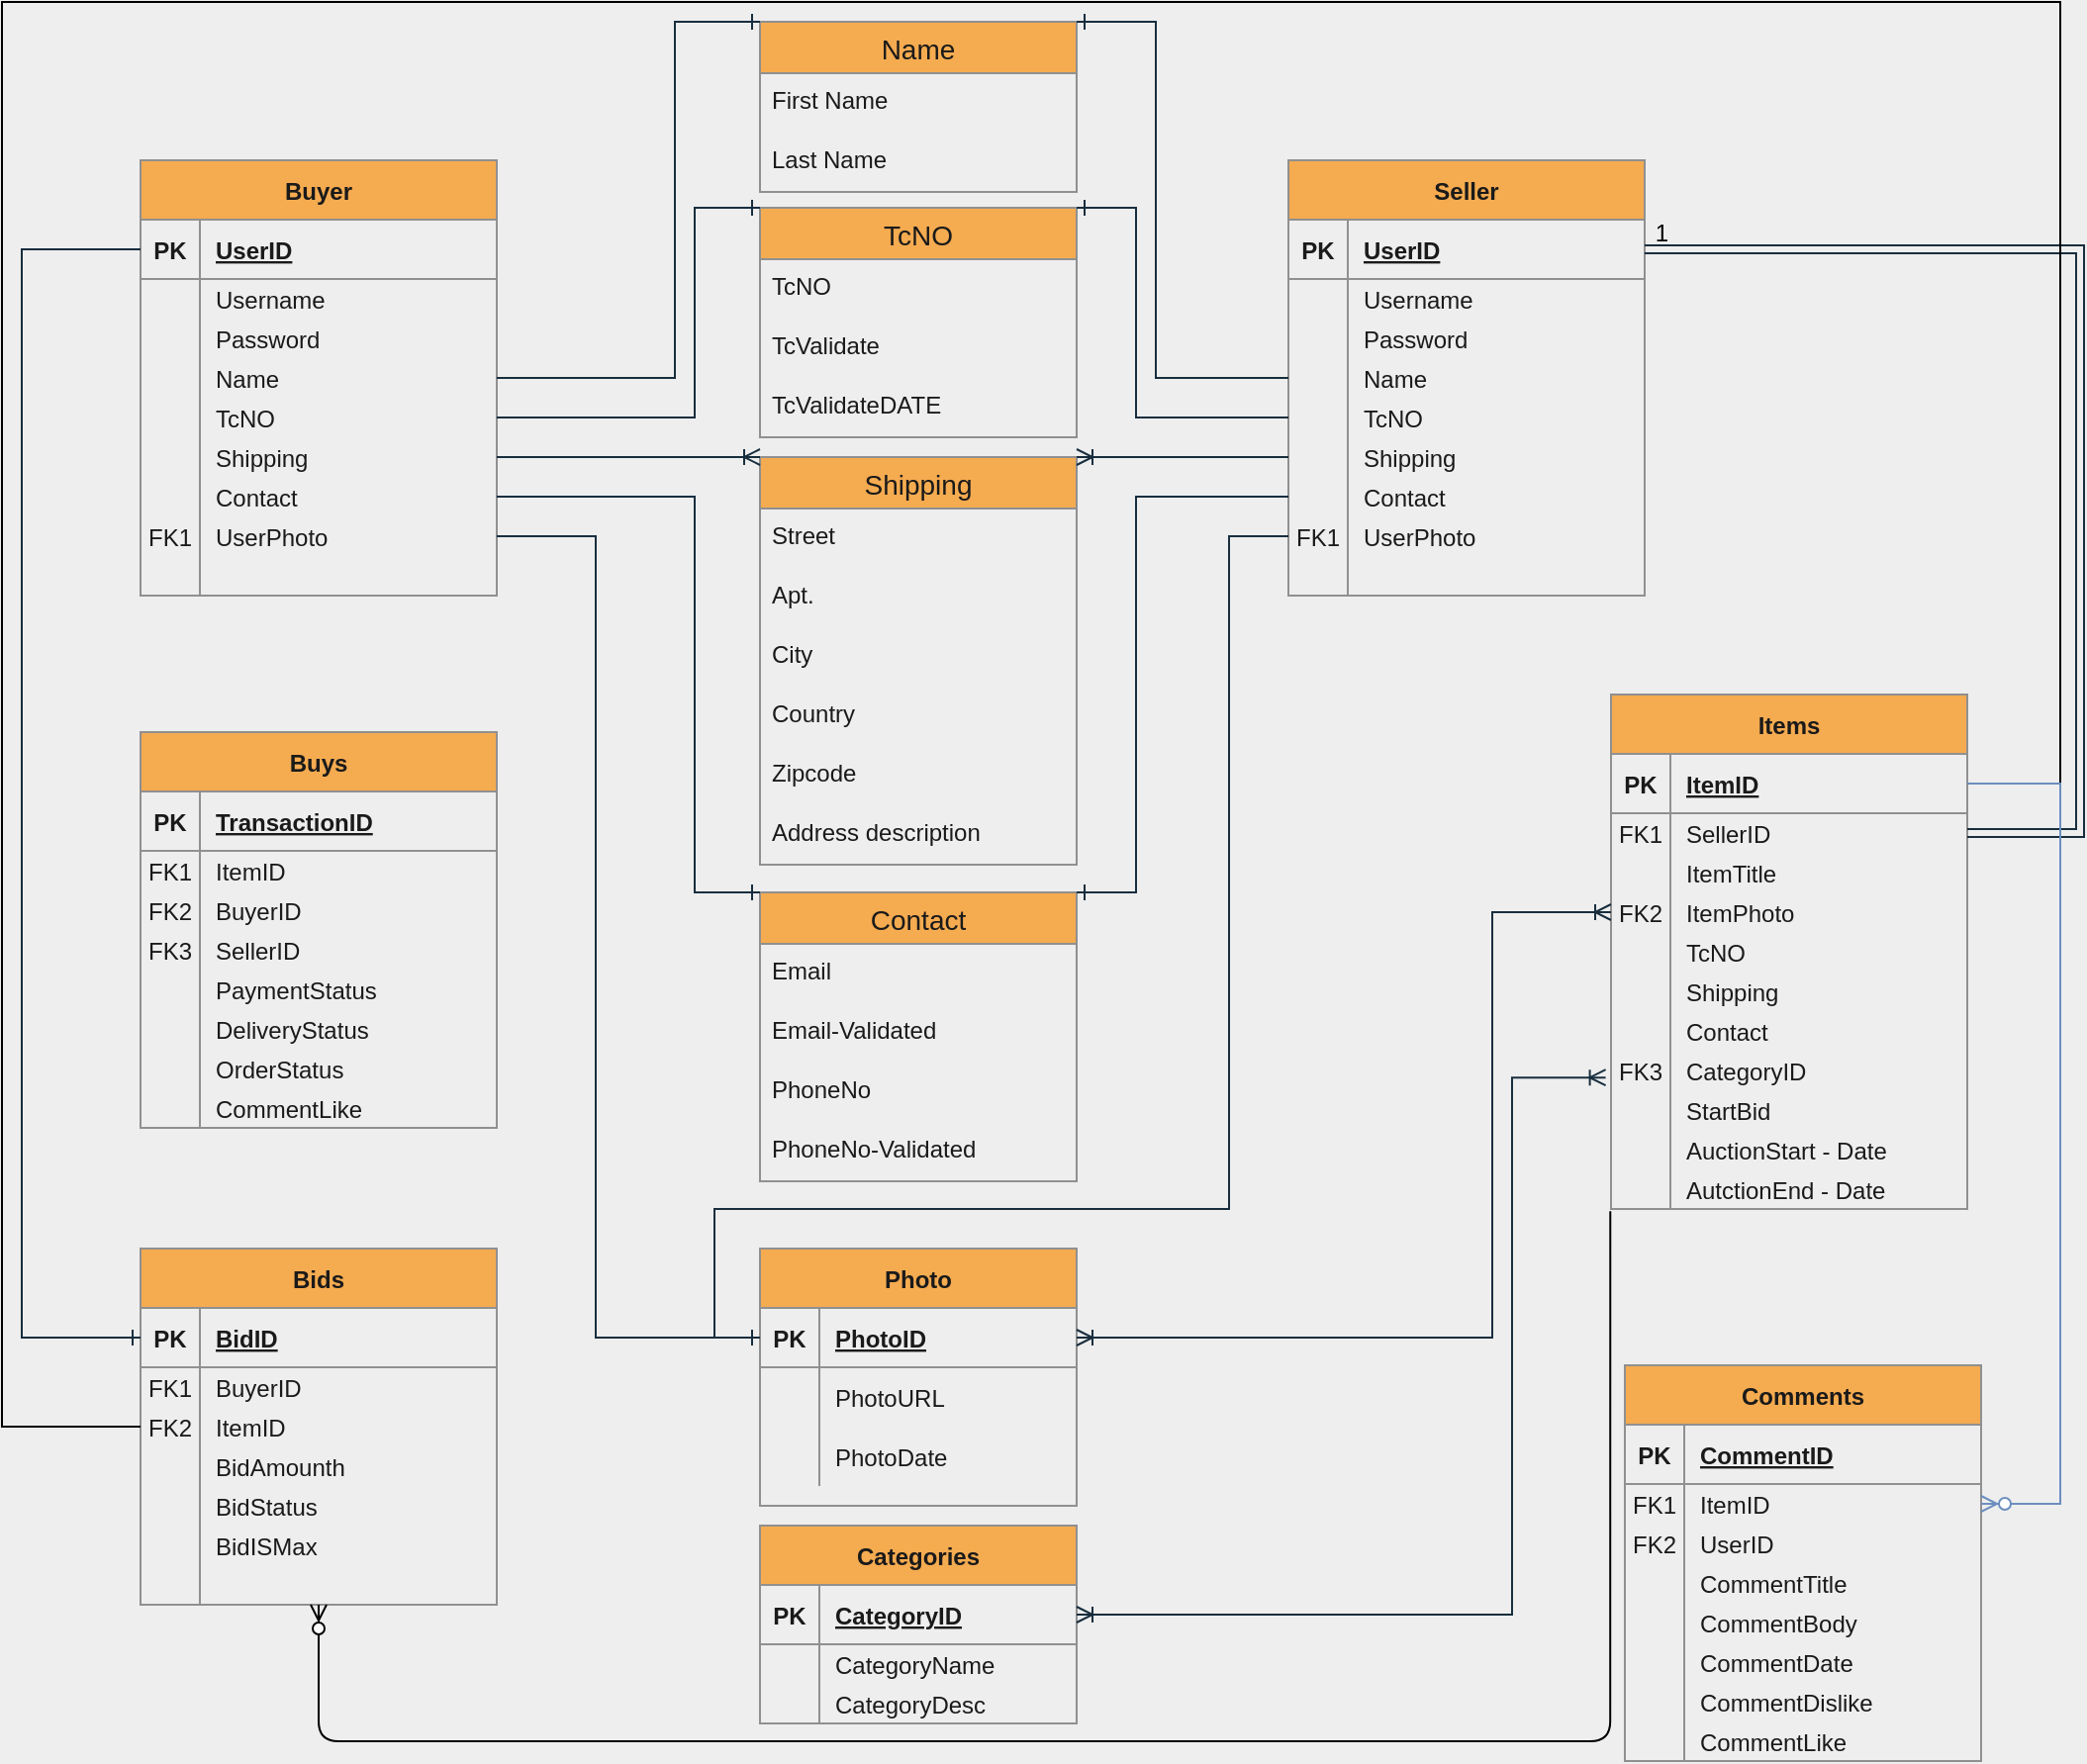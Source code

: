 <mxfile version="14.5.1" type="github">
  <diagram id="prtHgNgQTEPvFCAcTncT" name="Page-1">
    <mxGraphModel dx="3289" dy="2046" grid="1" gridSize="10" guides="1" tooltips="1" connect="1" arrows="1" fold="1" page="1" pageScale="1" pageWidth="827" pageHeight="1169" background="#EEEEEE" math="0" shadow="0">
      <root>
        <mxCell id="0" />
        <mxCell id="1" parent="0" />
        <mxCell id="GUcHN5ARu1pP9IUez5kW-1" value="Seller" style="shape=table;startSize=30;container=1;collapsible=1;childLayout=tableLayout;fixedRows=1;rowLines=0;fontStyle=1;align=center;resizeLast=1;fillColor=#F5AB50;strokeColor=#909090;fontColor=#1A1A1A;" parent="1" vertex="1">
          <mxGeometry x="-400" y="-1089" width="180" height="220" as="geometry">
            <mxRectangle x="30" y="90" width="60" height="30" as="alternateBounds" />
          </mxGeometry>
        </mxCell>
        <mxCell id="GUcHN5ARu1pP9IUez5kW-2" value="" style="shape=partialRectangle;collapsible=0;dropTarget=0;pointerEvents=0;fillColor=none;top=0;left=0;bottom=1;right=0;points=[[0,0.5],[1,0.5]];portConstraint=eastwest;strokeColor=#909090;fontColor=#1A1A1A;" parent="GUcHN5ARu1pP9IUez5kW-1" vertex="1">
          <mxGeometry y="30" width="180" height="30" as="geometry" />
        </mxCell>
        <mxCell id="GUcHN5ARu1pP9IUez5kW-3" value="PK" style="shape=partialRectangle;connectable=0;fillColor=none;top=0;left=0;bottom=0;right=0;fontStyle=1;overflow=hidden;strokeColor=#909090;fontColor=#1A1A1A;" parent="GUcHN5ARu1pP9IUez5kW-2" vertex="1">
          <mxGeometry width="30" height="30" as="geometry" />
        </mxCell>
        <mxCell id="GUcHN5ARu1pP9IUez5kW-4" value="UserID" style="shape=partialRectangle;connectable=0;fillColor=none;top=0;left=0;bottom=0;right=0;align=left;spacingLeft=6;fontStyle=5;overflow=hidden;strokeColor=#909090;fontColor=#1A1A1A;" parent="GUcHN5ARu1pP9IUez5kW-2" vertex="1">
          <mxGeometry x="30" width="150" height="30" as="geometry" />
        </mxCell>
        <mxCell id="GUcHN5ARu1pP9IUez5kW-5" value="" style="shape=partialRectangle;collapsible=0;dropTarget=0;pointerEvents=0;fillColor=none;top=0;left=0;bottom=0;right=0;points=[[0,0.5],[1,0.5]];portConstraint=eastwest;strokeColor=#909090;fontColor=#1A1A1A;" parent="GUcHN5ARu1pP9IUez5kW-1" vertex="1">
          <mxGeometry y="60" width="180" height="20" as="geometry" />
        </mxCell>
        <mxCell id="GUcHN5ARu1pP9IUez5kW-6" value="" style="shape=partialRectangle;connectable=0;fillColor=none;top=0;left=0;bottom=0;right=0;editable=1;overflow=hidden;strokeColor=#909090;fontColor=#1A1A1A;" parent="GUcHN5ARu1pP9IUez5kW-5" vertex="1">
          <mxGeometry width="30" height="20" as="geometry" />
        </mxCell>
        <mxCell id="GUcHN5ARu1pP9IUez5kW-7" value="Username" style="shape=partialRectangle;connectable=0;fillColor=none;top=0;left=0;bottom=0;right=0;align=left;spacingLeft=6;overflow=hidden;strokeColor=#909090;fontColor=#1A1A1A;" parent="GUcHN5ARu1pP9IUez5kW-5" vertex="1">
          <mxGeometry x="30" width="150" height="20" as="geometry" />
        </mxCell>
        <mxCell id="GUcHN5ARu1pP9IUez5kW-8" value="" style="shape=partialRectangle;collapsible=0;dropTarget=0;pointerEvents=0;fillColor=none;top=0;left=0;bottom=0;right=0;points=[[0,0.5],[1,0.5]];portConstraint=eastwest;strokeColor=#909090;fontColor=#1A1A1A;" parent="GUcHN5ARu1pP9IUez5kW-1" vertex="1">
          <mxGeometry y="80" width="180" height="20" as="geometry" />
        </mxCell>
        <mxCell id="GUcHN5ARu1pP9IUez5kW-9" value="" style="shape=partialRectangle;connectable=0;fillColor=none;top=0;left=0;bottom=0;right=0;editable=1;overflow=hidden;strokeColor=#909090;fontColor=#1A1A1A;" parent="GUcHN5ARu1pP9IUez5kW-8" vertex="1">
          <mxGeometry width="30" height="20" as="geometry" />
        </mxCell>
        <mxCell id="GUcHN5ARu1pP9IUez5kW-10" value="Password" style="shape=partialRectangle;connectable=0;fillColor=none;top=0;left=0;bottom=0;right=0;align=left;spacingLeft=6;overflow=hidden;strokeColor=#909090;fontColor=#1A1A1A;" parent="GUcHN5ARu1pP9IUez5kW-8" vertex="1">
          <mxGeometry x="30" width="150" height="20" as="geometry" />
        </mxCell>
        <mxCell id="GUcHN5ARu1pP9IUez5kW-33" style="shape=partialRectangle;collapsible=0;dropTarget=0;pointerEvents=0;fillColor=none;top=0;left=0;bottom=0;right=0;points=[[0,0.5],[1,0.5]];portConstraint=eastwest;strokeColor=#909090;fontColor=#1A1A1A;" parent="GUcHN5ARu1pP9IUez5kW-1" vertex="1">
          <mxGeometry y="100" width="180" height="20" as="geometry" />
        </mxCell>
        <mxCell id="GUcHN5ARu1pP9IUez5kW-34" style="shape=partialRectangle;connectable=0;fillColor=none;top=0;left=0;bottom=0;right=0;editable=1;overflow=hidden;strokeColor=#909090;fontColor=#1A1A1A;" parent="GUcHN5ARu1pP9IUez5kW-33" vertex="1">
          <mxGeometry width="30" height="20" as="geometry" />
        </mxCell>
        <mxCell id="GUcHN5ARu1pP9IUez5kW-35" value="Name" style="shape=partialRectangle;connectable=0;fillColor=none;top=0;left=0;bottom=0;right=0;align=left;spacingLeft=6;overflow=hidden;strokeColor=#909090;fontColor=#1A1A1A;" parent="GUcHN5ARu1pP9IUez5kW-33" vertex="1">
          <mxGeometry x="30" width="150" height="20" as="geometry" />
        </mxCell>
        <mxCell id="GUcHN5ARu1pP9IUez5kW-39" style="shape=partialRectangle;collapsible=0;dropTarget=0;pointerEvents=0;fillColor=none;top=0;left=0;bottom=0;right=0;points=[[0,0.5],[1,0.5]];portConstraint=eastwest;strokeColor=#909090;fontColor=#1A1A1A;" parent="GUcHN5ARu1pP9IUez5kW-1" vertex="1">
          <mxGeometry y="120" width="180" height="20" as="geometry" />
        </mxCell>
        <mxCell id="GUcHN5ARu1pP9IUez5kW-40" style="shape=partialRectangle;connectable=0;fillColor=none;top=0;left=0;bottom=0;right=0;editable=1;overflow=hidden;strokeColor=#909090;fontColor=#1A1A1A;" parent="GUcHN5ARu1pP9IUez5kW-39" vertex="1">
          <mxGeometry width="30" height="20" as="geometry" />
        </mxCell>
        <mxCell id="GUcHN5ARu1pP9IUez5kW-41" value="TcNO" style="shape=partialRectangle;connectable=0;fillColor=none;top=0;left=0;bottom=0;right=0;align=left;spacingLeft=6;overflow=hidden;strokeColor=#909090;fontColor=#1A1A1A;" parent="GUcHN5ARu1pP9IUez5kW-39" vertex="1">
          <mxGeometry x="30" width="150" height="20" as="geometry" />
        </mxCell>
        <mxCell id="GUcHN5ARu1pP9IUez5kW-42" style="shape=partialRectangle;collapsible=0;dropTarget=0;pointerEvents=0;fillColor=none;top=0;left=0;bottom=0;right=0;points=[[0,0.5],[1,0.5]];portConstraint=eastwest;strokeColor=#909090;fontColor=#1A1A1A;" parent="GUcHN5ARu1pP9IUez5kW-1" vertex="1">
          <mxGeometry y="140" width="180" height="20" as="geometry" />
        </mxCell>
        <mxCell id="GUcHN5ARu1pP9IUez5kW-43" style="shape=partialRectangle;connectable=0;fillColor=none;top=0;left=0;bottom=0;right=0;editable=1;overflow=hidden;strokeColor=#909090;fontColor=#1A1A1A;" parent="GUcHN5ARu1pP9IUez5kW-42" vertex="1">
          <mxGeometry width="30" height="20" as="geometry" />
        </mxCell>
        <mxCell id="GUcHN5ARu1pP9IUez5kW-44" value="Shipping" style="shape=partialRectangle;connectable=0;fillColor=none;top=0;left=0;bottom=0;right=0;align=left;spacingLeft=6;overflow=hidden;strokeColor=#909090;fontColor=#1A1A1A;" parent="GUcHN5ARu1pP9IUez5kW-42" vertex="1">
          <mxGeometry x="30" width="150" height="20" as="geometry" />
        </mxCell>
        <mxCell id="GUcHN5ARu1pP9IUez5kW-45" style="shape=partialRectangle;collapsible=0;dropTarget=0;pointerEvents=0;fillColor=none;top=0;left=0;bottom=0;right=0;points=[[0,0.5],[1,0.5]];portConstraint=eastwest;strokeColor=#909090;fontColor=#1A1A1A;" parent="GUcHN5ARu1pP9IUez5kW-1" vertex="1">
          <mxGeometry y="160" width="180" height="20" as="geometry" />
        </mxCell>
        <mxCell id="GUcHN5ARu1pP9IUez5kW-46" style="shape=partialRectangle;connectable=0;fillColor=none;top=0;left=0;bottom=0;right=0;editable=1;overflow=hidden;strokeColor=#909090;fontColor=#1A1A1A;" parent="GUcHN5ARu1pP9IUez5kW-45" vertex="1">
          <mxGeometry width="30" height="20" as="geometry" />
        </mxCell>
        <mxCell id="GUcHN5ARu1pP9IUez5kW-47" value="Contact" style="shape=partialRectangle;connectable=0;fillColor=none;top=0;left=0;bottom=0;right=0;align=left;spacingLeft=6;overflow=hidden;strokeColor=#909090;fontColor=#1A1A1A;" parent="GUcHN5ARu1pP9IUez5kW-45" vertex="1">
          <mxGeometry x="30" width="150" height="20" as="geometry" />
        </mxCell>
        <mxCell id="GUcHN5ARu1pP9IUez5kW-48" style="shape=partialRectangle;collapsible=0;dropTarget=0;pointerEvents=0;fillColor=none;top=0;left=0;bottom=0;right=0;points=[[0,0.5],[1,0.5]];portConstraint=eastwest;strokeColor=#909090;fontColor=#1A1A1A;" parent="GUcHN5ARu1pP9IUez5kW-1" vertex="1">
          <mxGeometry y="180" width="180" height="20" as="geometry" />
        </mxCell>
        <mxCell id="GUcHN5ARu1pP9IUez5kW-49" value="FK1" style="shape=partialRectangle;connectable=0;fillColor=none;top=0;left=0;bottom=0;right=0;editable=1;overflow=hidden;strokeColor=#909090;fontColor=#1A1A1A;" parent="GUcHN5ARu1pP9IUez5kW-48" vertex="1">
          <mxGeometry width="30" height="20" as="geometry" />
        </mxCell>
        <mxCell id="GUcHN5ARu1pP9IUez5kW-50" value="UserPhoto" style="shape=partialRectangle;connectable=0;fillColor=none;top=0;left=0;bottom=0;right=0;align=left;spacingLeft=6;overflow=hidden;strokeColor=#909090;fontColor=#1A1A1A;" parent="GUcHN5ARu1pP9IUez5kW-48" vertex="1">
          <mxGeometry x="30" width="150" height="20" as="geometry" />
        </mxCell>
        <mxCell id="jypE4hBl9Hs71jz8xIUE-147" style="shape=partialRectangle;collapsible=0;dropTarget=0;pointerEvents=0;fillColor=none;top=0;left=0;bottom=0;right=0;points=[[0,0.5],[1,0.5]];portConstraint=eastwest;strokeColor=#909090;fontColor=#1A1A1A;" parent="GUcHN5ARu1pP9IUez5kW-1" vertex="1">
          <mxGeometry y="200" width="180" height="20" as="geometry" />
        </mxCell>
        <mxCell id="jypE4hBl9Hs71jz8xIUE-148" style="shape=partialRectangle;connectable=0;fillColor=none;top=0;left=0;bottom=0;right=0;editable=1;overflow=hidden;strokeColor=#909090;fontColor=#1A1A1A;" parent="jypE4hBl9Hs71jz8xIUE-147" vertex="1">
          <mxGeometry width="30" height="20" as="geometry" />
        </mxCell>
        <mxCell id="jypE4hBl9Hs71jz8xIUE-149" style="shape=partialRectangle;connectable=0;fillColor=none;top=0;left=0;bottom=0;right=0;align=left;spacingLeft=6;overflow=hidden;strokeColor=#909090;fontColor=#1A1A1A;" parent="jypE4hBl9Hs71jz8xIUE-147" vertex="1">
          <mxGeometry x="30" width="150" height="20" as="geometry" />
        </mxCell>
        <mxCell id="GUcHN5ARu1pP9IUez5kW-76" value="TcNO" style="swimlane;fontStyle=0;childLayout=stackLayout;horizontal=1;startSize=26;horizontalStack=0;resizeParent=1;resizeParentMax=0;resizeLast=0;collapsible=1;marginBottom=0;align=center;fontSize=14;fillColor=#F5AB50;strokeColor=#909090;fontColor=#1A1A1A;" parent="1" vertex="1">
          <mxGeometry x="-667" y="-1065" width="160" height="116" as="geometry">
            <mxRectangle x="-240" y="114" width="160" height="26" as="alternateBounds" />
          </mxGeometry>
        </mxCell>
        <mxCell id="GUcHN5ARu1pP9IUez5kW-77" value="TcNO" style="text;strokeColor=none;fillColor=none;spacingLeft=4;spacingRight=4;overflow=hidden;rotatable=0;points=[[0,0.5],[1,0.5]];portConstraint=eastwest;fontSize=12;fontColor=#1A1A1A;" parent="GUcHN5ARu1pP9IUez5kW-76" vertex="1">
          <mxGeometry y="26" width="160" height="30" as="geometry" />
        </mxCell>
        <mxCell id="GUcHN5ARu1pP9IUez5kW-78" value="TcValidate" style="text;strokeColor=none;fillColor=none;spacingLeft=4;spacingRight=4;overflow=hidden;rotatable=0;points=[[0,0.5],[1,0.5]];portConstraint=eastwest;fontSize=12;fontColor=#1A1A1A;" parent="GUcHN5ARu1pP9IUez5kW-76" vertex="1">
          <mxGeometry y="56" width="160" height="30" as="geometry" />
        </mxCell>
        <mxCell id="GUcHN5ARu1pP9IUez5kW-79" value="TcValidateDATE" style="text;strokeColor=none;fillColor=none;spacingLeft=4;spacingRight=4;overflow=hidden;rotatable=0;points=[[0,0.5],[1,0.5]];portConstraint=eastwest;fontSize=12;fontColor=#1A1A1A;" parent="GUcHN5ARu1pP9IUez5kW-76" vertex="1">
          <mxGeometry y="86" width="160" height="30" as="geometry" />
        </mxCell>
        <mxCell id="GUcHN5ARu1pP9IUez5kW-80" value="" style="edgeStyle=orthogonalEdgeStyle;fontSize=12;html=1;endArrow=ERone;endFill=1;exitX=0;exitY=0.5;exitDx=0;exitDy=0;entryX=1;entryY=0;entryDx=0;entryDy=0;strokeColor=#182E3E;fontColor=#1A1A1A;labelBackgroundColor=#EEEEEE;rounded=0;" parent="1" source="GUcHN5ARu1pP9IUez5kW-39" target="GUcHN5ARu1pP9IUez5kW-76" edge="1">
          <mxGeometry width="100" height="100" relative="1" as="geometry">
            <mxPoint x="-337" y="-869" as="sourcePoint" />
            <mxPoint x="-237" y="-969" as="targetPoint" />
            <Array as="points">
              <mxPoint x="-477" y="-959" />
              <mxPoint x="-477" y="-1065" />
            </Array>
          </mxGeometry>
        </mxCell>
        <mxCell id="GUcHN5ARu1pP9IUez5kW-81" value="Name" style="swimlane;fontStyle=0;childLayout=stackLayout;horizontal=1;startSize=26;horizontalStack=0;resizeParent=1;resizeParentMax=0;resizeLast=0;collapsible=1;marginBottom=0;align=center;fontSize=14;fillColor=#F5AB50;strokeColor=#909090;fontColor=#1A1A1A;" parent="1" vertex="1">
          <mxGeometry x="-667" y="-1159" width="160" height="86" as="geometry">
            <mxRectangle x="-240" y="20" width="160" height="26" as="alternateBounds" />
          </mxGeometry>
        </mxCell>
        <mxCell id="GUcHN5ARu1pP9IUez5kW-82" value="First Name" style="text;strokeColor=none;fillColor=none;spacingLeft=4;spacingRight=4;overflow=hidden;rotatable=0;points=[[0,0.5],[1,0.5]];portConstraint=eastwest;fontSize=12;fontColor=#1A1A1A;" parent="GUcHN5ARu1pP9IUez5kW-81" vertex="1">
          <mxGeometry y="26" width="160" height="30" as="geometry" />
        </mxCell>
        <mxCell id="GUcHN5ARu1pP9IUez5kW-83" value="Last Name" style="text;strokeColor=none;fillColor=none;spacingLeft=4;spacingRight=4;overflow=hidden;rotatable=0;points=[[0,0.5],[1,0.5]];portConstraint=eastwest;fontSize=12;fontColor=#1A1A1A;" parent="GUcHN5ARu1pP9IUez5kW-81" vertex="1">
          <mxGeometry y="56" width="160" height="30" as="geometry" />
        </mxCell>
        <mxCell id="GUcHN5ARu1pP9IUez5kW-85" value="" style="edgeStyle=orthogonalEdgeStyle;fontSize=12;html=1;endArrow=ERone;endFill=1;exitX=0;exitY=0.5;exitDx=0;exitDy=0;entryX=1;entryY=0;entryDx=0;entryDy=0;strokeColor=#182E3E;fontColor=#1A1A1A;labelBackgroundColor=#EEEEEE;rounded=0;" parent="1" source="GUcHN5ARu1pP9IUez5kW-33" target="GUcHN5ARu1pP9IUez5kW-81" edge="1">
          <mxGeometry width="100" height="100" relative="1" as="geometry">
            <mxPoint x="-387" y="-949" as="sourcePoint" />
            <mxPoint x="-447" y="-889" as="targetPoint" />
            <Array as="points">
              <mxPoint x="-467" y="-979" />
              <mxPoint x="-467" y="-1159" />
            </Array>
          </mxGeometry>
        </mxCell>
        <mxCell id="GUcHN5ARu1pP9IUez5kW-157" value="Shipping" style="swimlane;fontStyle=0;childLayout=stackLayout;horizontal=1;startSize=26;horizontalStack=0;resizeParent=1;resizeParentMax=0;resizeLast=0;collapsible=1;marginBottom=0;align=center;fontSize=14;glass=0;shadow=0;fillColor=#F5AB50;strokeColor=#909090;fontColor=#1A1A1A;" parent="1" vertex="1">
          <mxGeometry x="-667" y="-939" width="160" height="206" as="geometry">
            <mxRectangle x="-240" y="240" width="160" height="26" as="alternateBounds" />
          </mxGeometry>
        </mxCell>
        <mxCell id="GUcHN5ARu1pP9IUez5kW-158" value="Street" style="text;strokeColor=none;fillColor=none;spacingLeft=4;spacingRight=4;overflow=hidden;rotatable=0;points=[[0,0.5],[1,0.5]];portConstraint=eastwest;fontSize=12;fontColor=#1A1A1A;" parent="GUcHN5ARu1pP9IUez5kW-157" vertex="1">
          <mxGeometry y="26" width="160" height="30" as="geometry" />
        </mxCell>
        <mxCell id="GUcHN5ARu1pP9IUez5kW-388" value="Apt." style="text;strokeColor=none;fillColor=none;spacingLeft=4;spacingRight=4;overflow=hidden;rotatable=0;points=[[0,0.5],[1,0.5]];portConstraint=eastwest;fontSize=12;fontColor=#1A1A1A;" parent="GUcHN5ARu1pP9IUez5kW-157" vertex="1">
          <mxGeometry y="56" width="160" height="30" as="geometry" />
        </mxCell>
        <mxCell id="GUcHN5ARu1pP9IUez5kW-159" value="City" style="text;strokeColor=none;fillColor=none;spacingLeft=4;spacingRight=4;overflow=hidden;rotatable=0;points=[[0,0.5],[1,0.5]];portConstraint=eastwest;fontSize=12;fontColor=#1A1A1A;" parent="GUcHN5ARu1pP9IUez5kW-157" vertex="1">
          <mxGeometry y="86" width="160" height="30" as="geometry" />
        </mxCell>
        <mxCell id="GUcHN5ARu1pP9IUez5kW-160" value="Country" style="text;strokeColor=none;fillColor=none;spacingLeft=4;spacingRight=4;overflow=hidden;rotatable=0;points=[[0,0.5],[1,0.5]];portConstraint=eastwest;fontSize=12;fontColor=#1A1A1A;" parent="GUcHN5ARu1pP9IUez5kW-157" vertex="1">
          <mxGeometry y="116" width="160" height="30" as="geometry" />
        </mxCell>
        <mxCell id="GUcHN5ARu1pP9IUez5kW-389" value="Zipcode" style="text;strokeColor=none;fillColor=none;spacingLeft=4;spacingRight=4;overflow=hidden;rotatable=0;points=[[0,0.5],[1,0.5]];portConstraint=eastwest;fontSize=12;fontColor=#1A1A1A;" parent="GUcHN5ARu1pP9IUez5kW-157" vertex="1">
          <mxGeometry y="146" width="160" height="30" as="geometry" />
        </mxCell>
        <mxCell id="GUcHN5ARu1pP9IUez5kW-390" value="Address description" style="text;strokeColor=none;fillColor=none;spacingLeft=4;spacingRight=4;overflow=hidden;rotatable=0;points=[[0,0.5],[1,0.5]];portConstraint=eastwest;fontSize=12;fontColor=#1A1A1A;" parent="GUcHN5ARu1pP9IUez5kW-157" vertex="1">
          <mxGeometry y="176" width="160" height="30" as="geometry" />
        </mxCell>
        <mxCell id="GUcHN5ARu1pP9IUez5kW-161" value="" style="edgeStyle=entityRelationEdgeStyle;fontSize=12;html=1;endArrow=ERoneToMany;entryX=1;entryY=0;entryDx=0;entryDy=0;exitX=0;exitY=0.5;exitDx=0;exitDy=0;strokeColor=#182E3E;fontColor=#1A1A1A;labelBackgroundColor=#EEEEEE;" parent="1" source="GUcHN5ARu1pP9IUez5kW-42" target="GUcHN5ARu1pP9IUez5kW-157" edge="1">
          <mxGeometry width="100" height="100" relative="1" as="geometry">
            <mxPoint x="-497" y="-849" as="sourcePoint" />
            <mxPoint x="-397" y="-949" as="targetPoint" />
          </mxGeometry>
        </mxCell>
        <mxCell id="GUcHN5ARu1pP9IUez5kW-392" value="Contact" style="swimlane;fontStyle=0;childLayout=stackLayout;horizontal=1;startSize=26;horizontalStack=0;resizeParent=1;resizeParentMax=0;resizeLast=0;collapsible=1;marginBottom=0;align=center;fontSize=14;glass=0;shadow=0;fillColor=#F5AB50;strokeColor=#909090;fontColor=#1A1A1A;" parent="1" vertex="1">
          <mxGeometry x="-667" y="-719" width="160" height="146" as="geometry">
            <mxRectangle x="-240" y="460" width="160" height="26" as="alternateBounds" />
          </mxGeometry>
        </mxCell>
        <mxCell id="GUcHN5ARu1pP9IUez5kW-394" value="Email" style="text;strokeColor=none;fillColor=none;spacingLeft=4;spacingRight=4;overflow=hidden;rotatable=0;points=[[0,0.5],[1,0.5]];portConstraint=eastwest;fontSize=12;fontColor=#1A1A1A;" parent="GUcHN5ARu1pP9IUez5kW-392" vertex="1">
          <mxGeometry y="26" width="160" height="30" as="geometry" />
        </mxCell>
        <mxCell id="GUcHN5ARu1pP9IUez5kW-396" value="Email-Validated" style="text;strokeColor=none;fillColor=none;spacingLeft=4;spacingRight=4;overflow=hidden;rotatable=0;points=[[0,0.5],[1,0.5]];portConstraint=eastwest;fontSize=12;fontColor=#1A1A1A;" parent="GUcHN5ARu1pP9IUez5kW-392" vertex="1">
          <mxGeometry y="56" width="160" height="30" as="geometry" />
        </mxCell>
        <mxCell id="GUcHN5ARu1pP9IUez5kW-397" value="PhoneNo" style="text;strokeColor=none;fillColor=none;spacingLeft=4;spacingRight=4;overflow=hidden;rotatable=0;points=[[0,0.5],[1,0.5]];portConstraint=eastwest;fontSize=12;fontColor=#1A1A1A;" parent="GUcHN5ARu1pP9IUez5kW-392" vertex="1">
          <mxGeometry y="86" width="160" height="30" as="geometry" />
        </mxCell>
        <mxCell id="GUcHN5ARu1pP9IUez5kW-398" value="PhoneNo-Validated" style="text;strokeColor=none;fillColor=none;spacingLeft=4;spacingRight=4;overflow=hidden;rotatable=0;points=[[0,0.5],[1,0.5]];portConstraint=eastwest;fontSize=12;fontColor=#1A1A1A;" parent="GUcHN5ARu1pP9IUez5kW-392" vertex="1">
          <mxGeometry y="116" width="160" height="30" as="geometry" />
        </mxCell>
        <mxCell id="GUcHN5ARu1pP9IUez5kW-399" value="" style="edgeStyle=orthogonalEdgeStyle;fontSize=12;html=1;endArrow=ERone;endFill=1;strokeColor=#182E3E;fontColor=#1A1A1A;exitX=0;exitY=0.5;exitDx=0;exitDy=0;entryX=1;entryY=0;entryDx=0;entryDy=0;labelBackgroundColor=#EEEEEE;rounded=0;" parent="1" source="GUcHN5ARu1pP9IUez5kW-45" target="GUcHN5ARu1pP9IUez5kW-392" edge="1">
          <mxGeometry width="100" height="100" relative="1" as="geometry">
            <mxPoint x="-437" y="-909" as="sourcePoint" />
            <mxPoint x="-427" y="-719" as="targetPoint" />
            <Array as="points">
              <mxPoint x="-477" y="-919" />
              <mxPoint x="-477" y="-719" />
            </Array>
          </mxGeometry>
        </mxCell>
        <mxCell id="jypE4hBl9Hs71jz8xIUE-2" value="Items" style="shape=table;startSize=30;container=1;collapsible=1;childLayout=tableLayout;fixedRows=1;rowLines=0;fontStyle=1;align=center;resizeLast=1;fillColor=#F5AB50;strokeColor=#909090;fontColor=#1A1A1A;" parent="1" vertex="1">
          <mxGeometry x="-237" y="-819" width="180" height="260" as="geometry">
            <mxRectangle x="234" y="360" width="60" height="30" as="alternateBounds" />
          </mxGeometry>
        </mxCell>
        <mxCell id="jypE4hBl9Hs71jz8xIUE-3" value="" style="shape=partialRectangle;collapsible=0;dropTarget=0;pointerEvents=0;fillColor=none;top=0;left=0;bottom=1;right=0;points=[[0,0.5],[1,0.5]];portConstraint=eastwest;strokeColor=#909090;fontColor=#1A1A1A;" parent="jypE4hBl9Hs71jz8xIUE-2" vertex="1">
          <mxGeometry y="30" width="180" height="30" as="geometry" />
        </mxCell>
        <mxCell id="jypE4hBl9Hs71jz8xIUE-4" value="PK" style="shape=partialRectangle;connectable=0;fillColor=none;top=0;left=0;bottom=0;right=0;fontStyle=1;overflow=hidden;strokeColor=#909090;fontColor=#1A1A1A;" parent="jypE4hBl9Hs71jz8xIUE-3" vertex="1">
          <mxGeometry width="30" height="30" as="geometry" />
        </mxCell>
        <mxCell id="jypE4hBl9Hs71jz8xIUE-5" value="ItemID" style="shape=partialRectangle;connectable=0;fillColor=none;top=0;left=0;bottom=0;right=0;align=left;spacingLeft=6;fontStyle=5;overflow=hidden;strokeColor=#909090;fontColor=#1A1A1A;" parent="jypE4hBl9Hs71jz8xIUE-3" vertex="1">
          <mxGeometry x="30" width="150" height="30" as="geometry" />
        </mxCell>
        <mxCell id="jypE4hBl9Hs71jz8xIUE-6" value="" style="shape=partialRectangle;collapsible=0;dropTarget=0;pointerEvents=0;fillColor=none;top=0;left=0;bottom=0;right=0;points=[[0,0.5],[1,0.5]];portConstraint=eastwest;strokeColor=#909090;fontColor=#1A1A1A;" parent="jypE4hBl9Hs71jz8xIUE-2" vertex="1">
          <mxGeometry y="60" width="180" height="20" as="geometry" />
        </mxCell>
        <mxCell id="jypE4hBl9Hs71jz8xIUE-7" value="FK1" style="shape=partialRectangle;connectable=0;fillColor=none;top=0;left=0;bottom=0;right=0;editable=1;overflow=hidden;strokeColor=#909090;fontColor=#1A1A1A;" parent="jypE4hBl9Hs71jz8xIUE-6" vertex="1">
          <mxGeometry width="30" height="20" as="geometry" />
        </mxCell>
        <mxCell id="jypE4hBl9Hs71jz8xIUE-8" value="SellerID" style="shape=partialRectangle;connectable=0;fillColor=none;top=0;left=0;bottom=0;right=0;align=left;spacingLeft=6;overflow=hidden;strokeColor=#909090;fontColor=#1A1A1A;" parent="jypE4hBl9Hs71jz8xIUE-6" vertex="1">
          <mxGeometry x="30" width="150" height="20" as="geometry" />
        </mxCell>
        <mxCell id="jypE4hBl9Hs71jz8xIUE-9" value="" style="shape=partialRectangle;collapsible=0;dropTarget=0;pointerEvents=0;fillColor=none;top=0;left=0;bottom=0;right=0;points=[[0,0.5],[1,0.5]];portConstraint=eastwest;strokeColor=#909090;fontColor=#1A1A1A;" parent="jypE4hBl9Hs71jz8xIUE-2" vertex="1">
          <mxGeometry y="80" width="180" height="20" as="geometry" />
        </mxCell>
        <mxCell id="jypE4hBl9Hs71jz8xIUE-10" value="" style="shape=partialRectangle;connectable=0;fillColor=none;top=0;left=0;bottom=0;right=0;editable=1;overflow=hidden;strokeColor=#909090;fontColor=#1A1A1A;" parent="jypE4hBl9Hs71jz8xIUE-9" vertex="1">
          <mxGeometry width="30" height="20" as="geometry" />
        </mxCell>
        <mxCell id="jypE4hBl9Hs71jz8xIUE-11" value="ItemTitle" style="shape=partialRectangle;connectable=0;fillColor=none;top=0;left=0;bottom=0;right=0;align=left;spacingLeft=6;overflow=hidden;strokeColor=#909090;fontColor=#1A1A1A;" parent="jypE4hBl9Hs71jz8xIUE-9" vertex="1">
          <mxGeometry x="30" width="150" height="20" as="geometry" />
        </mxCell>
        <mxCell id="jypE4hBl9Hs71jz8xIUE-12" style="shape=partialRectangle;collapsible=0;dropTarget=0;pointerEvents=0;fillColor=none;top=0;left=0;bottom=0;right=0;points=[[0,0.5],[1,0.5]];portConstraint=eastwest;strokeColor=#909090;fontColor=#1A1A1A;" parent="jypE4hBl9Hs71jz8xIUE-2" vertex="1">
          <mxGeometry y="100" width="180" height="20" as="geometry" />
        </mxCell>
        <mxCell id="jypE4hBl9Hs71jz8xIUE-13" value="FK2" style="shape=partialRectangle;connectable=0;fillColor=none;top=0;left=0;bottom=0;right=0;editable=1;overflow=hidden;strokeColor=#909090;fontColor=#1A1A1A;" parent="jypE4hBl9Hs71jz8xIUE-12" vertex="1">
          <mxGeometry width="30" height="20" as="geometry" />
        </mxCell>
        <mxCell id="jypE4hBl9Hs71jz8xIUE-14" value="ItemPhoto" style="shape=partialRectangle;connectable=0;fillColor=none;top=0;left=0;bottom=0;right=0;align=left;spacingLeft=6;overflow=hidden;strokeColor=#909090;fontColor=#1A1A1A;" parent="jypE4hBl9Hs71jz8xIUE-12" vertex="1">
          <mxGeometry x="30" width="150" height="20" as="geometry" />
        </mxCell>
        <mxCell id="jypE4hBl9Hs71jz8xIUE-15" style="shape=partialRectangle;collapsible=0;dropTarget=0;pointerEvents=0;fillColor=none;top=0;left=0;bottom=0;right=0;points=[[0,0.5],[1,0.5]];portConstraint=eastwest;strokeColor=#909090;fontColor=#1A1A1A;" parent="jypE4hBl9Hs71jz8xIUE-2" vertex="1">
          <mxGeometry y="120" width="180" height="20" as="geometry" />
        </mxCell>
        <mxCell id="jypE4hBl9Hs71jz8xIUE-16" style="shape=partialRectangle;connectable=0;fillColor=none;top=0;left=0;bottom=0;right=0;editable=1;overflow=hidden;strokeColor=#909090;fontColor=#1A1A1A;" parent="jypE4hBl9Hs71jz8xIUE-15" vertex="1">
          <mxGeometry width="30" height="20" as="geometry" />
        </mxCell>
        <mxCell id="jypE4hBl9Hs71jz8xIUE-17" value="TcNO" style="shape=partialRectangle;connectable=0;fillColor=none;top=0;left=0;bottom=0;right=0;align=left;spacingLeft=6;overflow=hidden;strokeColor=#909090;fontColor=#1A1A1A;" parent="jypE4hBl9Hs71jz8xIUE-15" vertex="1">
          <mxGeometry x="30" width="150" height="20" as="geometry" />
        </mxCell>
        <mxCell id="jypE4hBl9Hs71jz8xIUE-18" style="shape=partialRectangle;collapsible=0;dropTarget=0;pointerEvents=0;fillColor=none;top=0;left=0;bottom=0;right=0;points=[[0,0.5],[1,0.5]];portConstraint=eastwest;strokeColor=#909090;fontColor=#1A1A1A;" parent="jypE4hBl9Hs71jz8xIUE-2" vertex="1">
          <mxGeometry y="140" width="180" height="20" as="geometry" />
        </mxCell>
        <mxCell id="jypE4hBl9Hs71jz8xIUE-19" style="shape=partialRectangle;connectable=0;fillColor=none;top=0;left=0;bottom=0;right=0;editable=1;overflow=hidden;strokeColor=#909090;fontColor=#1A1A1A;" parent="jypE4hBl9Hs71jz8xIUE-18" vertex="1">
          <mxGeometry width="30" height="20" as="geometry" />
        </mxCell>
        <mxCell id="jypE4hBl9Hs71jz8xIUE-20" value="Shipping" style="shape=partialRectangle;connectable=0;fillColor=none;top=0;left=0;bottom=0;right=0;align=left;spacingLeft=6;overflow=hidden;strokeColor=#909090;fontColor=#1A1A1A;" parent="jypE4hBl9Hs71jz8xIUE-18" vertex="1">
          <mxGeometry x="30" width="150" height="20" as="geometry" />
        </mxCell>
        <mxCell id="jypE4hBl9Hs71jz8xIUE-21" style="shape=partialRectangle;collapsible=0;dropTarget=0;pointerEvents=0;fillColor=none;top=0;left=0;bottom=0;right=0;points=[[0,0.5],[1,0.5]];portConstraint=eastwest;strokeColor=#909090;fontColor=#1A1A1A;" parent="jypE4hBl9Hs71jz8xIUE-2" vertex="1">
          <mxGeometry y="160" width="180" height="20" as="geometry" />
        </mxCell>
        <mxCell id="jypE4hBl9Hs71jz8xIUE-22" style="shape=partialRectangle;connectable=0;fillColor=none;top=0;left=0;bottom=0;right=0;editable=1;overflow=hidden;strokeColor=#909090;fontColor=#1A1A1A;" parent="jypE4hBl9Hs71jz8xIUE-21" vertex="1">
          <mxGeometry width="30" height="20" as="geometry" />
        </mxCell>
        <mxCell id="jypE4hBl9Hs71jz8xIUE-23" value="Contact" style="shape=partialRectangle;connectable=0;fillColor=none;top=0;left=0;bottom=0;right=0;align=left;spacingLeft=6;overflow=hidden;strokeColor=#909090;fontColor=#1A1A1A;" parent="jypE4hBl9Hs71jz8xIUE-21" vertex="1">
          <mxGeometry x="30" width="150" height="20" as="geometry" />
        </mxCell>
        <mxCell id="jypE4hBl9Hs71jz8xIUE-24" style="shape=partialRectangle;collapsible=0;dropTarget=0;pointerEvents=0;fillColor=none;top=0;left=0;bottom=0;right=0;points=[[0,0.5],[1,0.5]];portConstraint=eastwest;strokeColor=#909090;fontColor=#1A1A1A;" parent="jypE4hBl9Hs71jz8xIUE-2" vertex="1">
          <mxGeometry y="180" width="180" height="20" as="geometry" />
        </mxCell>
        <mxCell id="jypE4hBl9Hs71jz8xIUE-25" value="FK3" style="shape=partialRectangle;connectable=0;fillColor=none;top=0;left=0;bottom=0;right=0;editable=1;overflow=hidden;strokeColor=#909090;fontColor=#1A1A1A;" parent="jypE4hBl9Hs71jz8xIUE-24" vertex="1">
          <mxGeometry width="30" height="20" as="geometry" />
        </mxCell>
        <mxCell id="jypE4hBl9Hs71jz8xIUE-26" value="CategoryID" style="shape=partialRectangle;connectable=0;fillColor=none;top=0;left=0;bottom=0;right=0;align=left;spacingLeft=6;overflow=hidden;strokeColor=#909090;fontColor=#1A1A1A;" parent="jypE4hBl9Hs71jz8xIUE-24" vertex="1">
          <mxGeometry x="30" width="150" height="20" as="geometry" />
        </mxCell>
        <mxCell id="jypE4hBl9Hs71jz8xIUE-73" style="shape=partialRectangle;collapsible=0;dropTarget=0;pointerEvents=0;fillColor=none;top=0;left=0;bottom=0;right=0;points=[[0,0.5],[1,0.5]];portConstraint=eastwest;strokeColor=#909090;fontColor=#1A1A1A;" parent="jypE4hBl9Hs71jz8xIUE-2" vertex="1">
          <mxGeometry y="200" width="180" height="20" as="geometry" />
        </mxCell>
        <mxCell id="jypE4hBl9Hs71jz8xIUE-74" style="shape=partialRectangle;connectable=0;fillColor=none;top=0;left=0;bottom=0;right=0;editable=1;overflow=hidden;strokeColor=#909090;fontColor=#1A1A1A;" parent="jypE4hBl9Hs71jz8xIUE-73" vertex="1">
          <mxGeometry width="30" height="20" as="geometry" />
        </mxCell>
        <mxCell id="jypE4hBl9Hs71jz8xIUE-75" value="StartBid" style="shape=partialRectangle;connectable=0;fillColor=none;top=0;left=0;bottom=0;right=0;align=left;spacingLeft=6;overflow=hidden;strokeColor=#909090;fontColor=#1A1A1A;" parent="jypE4hBl9Hs71jz8xIUE-73" vertex="1">
          <mxGeometry x="30" width="150" height="20" as="geometry" />
        </mxCell>
        <mxCell id="jypE4hBl9Hs71jz8xIUE-76" style="shape=partialRectangle;collapsible=0;dropTarget=0;pointerEvents=0;fillColor=none;top=0;left=0;bottom=0;right=0;points=[[0,0.5],[1,0.5]];portConstraint=eastwest;strokeColor=#909090;fontColor=#1A1A1A;" parent="jypE4hBl9Hs71jz8xIUE-2" vertex="1">
          <mxGeometry y="220" width="180" height="20" as="geometry" />
        </mxCell>
        <mxCell id="jypE4hBl9Hs71jz8xIUE-77" style="shape=partialRectangle;connectable=0;fillColor=none;top=0;left=0;bottom=0;right=0;editable=1;overflow=hidden;strokeColor=#909090;fontColor=#1A1A1A;" parent="jypE4hBl9Hs71jz8xIUE-76" vertex="1">
          <mxGeometry width="30" height="20" as="geometry" />
        </mxCell>
        <mxCell id="jypE4hBl9Hs71jz8xIUE-78" value="AuctionStart - Date" style="shape=partialRectangle;connectable=0;fillColor=none;top=0;left=0;bottom=0;right=0;align=left;spacingLeft=6;overflow=hidden;strokeColor=#909090;fontColor=#1A1A1A;" parent="jypE4hBl9Hs71jz8xIUE-76" vertex="1">
          <mxGeometry x="30" width="150" height="20" as="geometry" />
        </mxCell>
        <mxCell id="jypE4hBl9Hs71jz8xIUE-79" style="shape=partialRectangle;collapsible=0;dropTarget=0;pointerEvents=0;fillColor=none;top=0;left=0;bottom=0;right=0;points=[[0,0.5],[1,0.5]];portConstraint=eastwest;strokeColor=#909090;fontColor=#1A1A1A;" parent="jypE4hBl9Hs71jz8xIUE-2" vertex="1">
          <mxGeometry y="240" width="180" height="20" as="geometry" />
        </mxCell>
        <mxCell id="jypE4hBl9Hs71jz8xIUE-80" style="shape=partialRectangle;connectable=0;fillColor=none;top=0;left=0;bottom=0;right=0;editable=1;overflow=hidden;strokeColor=#909090;fontColor=#1A1A1A;" parent="jypE4hBl9Hs71jz8xIUE-79" vertex="1">
          <mxGeometry width="30" height="20" as="geometry" />
        </mxCell>
        <mxCell id="jypE4hBl9Hs71jz8xIUE-81" value="AutctionEnd - Date" style="shape=partialRectangle;connectable=0;fillColor=none;top=0;left=0;bottom=0;right=0;align=left;spacingLeft=6;overflow=hidden;strokeColor=#909090;fontColor=#1A1A1A;" parent="jypE4hBl9Hs71jz8xIUE-79" vertex="1">
          <mxGeometry x="30" width="150" height="20" as="geometry" />
        </mxCell>
        <mxCell id="jypE4hBl9Hs71jz8xIUE-59" value="Photo" style="shape=table;startSize=30;container=1;collapsible=1;childLayout=tableLayout;fixedRows=1;rowLines=0;fontStyle=1;align=center;resizeLast=1;fillColor=#F5AB50;strokeColor=#909090;fontColor=#1A1A1A;flipH=0;flipV=0;" parent="1" vertex="1">
          <mxGeometry x="-667" y="-539" width="160" height="130" as="geometry">
            <mxRectangle x="-827" y="620" width="147" height="30" as="alternateBounds" />
          </mxGeometry>
        </mxCell>
        <mxCell id="jypE4hBl9Hs71jz8xIUE-60" value="" style="shape=partialRectangle;collapsible=0;dropTarget=0;pointerEvents=0;fillColor=none;top=0;left=0;bottom=1;right=0;points=[[0,0.5],[1,0.5]];portConstraint=eastwest;strokeColor=#909090;fontColor=#1A1A1A;" parent="jypE4hBl9Hs71jz8xIUE-59" vertex="1">
          <mxGeometry y="30" width="160" height="30" as="geometry" />
        </mxCell>
        <mxCell id="jypE4hBl9Hs71jz8xIUE-61" value="PK" style="shape=partialRectangle;connectable=0;fillColor=none;top=0;left=0;bottom=0;right=0;fontStyle=1;overflow=hidden;strokeColor=#909090;fontColor=#1A1A1A;" parent="jypE4hBl9Hs71jz8xIUE-60" vertex="1">
          <mxGeometry width="30" height="30" as="geometry" />
        </mxCell>
        <mxCell id="jypE4hBl9Hs71jz8xIUE-62" value="PhotoID" style="shape=partialRectangle;connectable=0;fillColor=none;top=0;left=0;bottom=0;right=0;align=left;spacingLeft=6;fontStyle=5;overflow=hidden;strokeColor=#909090;fontColor=#1A1A1A;" parent="jypE4hBl9Hs71jz8xIUE-60" vertex="1">
          <mxGeometry x="30" width="130" height="30" as="geometry" />
        </mxCell>
        <mxCell id="jypE4hBl9Hs71jz8xIUE-66" value="" style="shape=partialRectangle;collapsible=0;dropTarget=0;pointerEvents=0;fillColor=none;top=0;left=0;bottom=0;right=0;points=[[0,0.5],[1,0.5]];portConstraint=eastwest;strokeColor=#909090;fontColor=#1A1A1A;" parent="jypE4hBl9Hs71jz8xIUE-59" vertex="1">
          <mxGeometry y="60" width="160" height="30" as="geometry" />
        </mxCell>
        <mxCell id="jypE4hBl9Hs71jz8xIUE-67" value="" style="shape=partialRectangle;connectable=0;fillColor=none;top=0;left=0;bottom=0;right=0;editable=1;overflow=hidden;strokeColor=#909090;fontColor=#1A1A1A;" parent="jypE4hBl9Hs71jz8xIUE-66" vertex="1">
          <mxGeometry width="30" height="30" as="geometry" />
        </mxCell>
        <mxCell id="jypE4hBl9Hs71jz8xIUE-68" value="PhotoURL" style="shape=partialRectangle;connectable=0;fillColor=none;top=0;left=0;bottom=0;right=0;align=left;spacingLeft=6;overflow=hidden;strokeColor=#909090;fontColor=#1A1A1A;" parent="jypE4hBl9Hs71jz8xIUE-66" vertex="1">
          <mxGeometry x="30" width="130" height="30" as="geometry" />
        </mxCell>
        <mxCell id="jypE4hBl9Hs71jz8xIUE-69" value="" style="shape=partialRectangle;collapsible=0;dropTarget=0;pointerEvents=0;fillColor=none;top=0;left=0;bottom=0;right=0;points=[[0,0.5],[1,0.5]];portConstraint=eastwest;strokeColor=#909090;fontColor=#1A1A1A;" parent="jypE4hBl9Hs71jz8xIUE-59" vertex="1">
          <mxGeometry y="90" width="160" height="30" as="geometry" />
        </mxCell>
        <mxCell id="jypE4hBl9Hs71jz8xIUE-70" value="" style="shape=partialRectangle;connectable=0;fillColor=none;top=0;left=0;bottom=0;right=0;editable=1;overflow=hidden;strokeColor=#909090;fontColor=#1A1A1A;" parent="jypE4hBl9Hs71jz8xIUE-69" vertex="1">
          <mxGeometry width="30" height="30" as="geometry" />
        </mxCell>
        <mxCell id="jypE4hBl9Hs71jz8xIUE-71" value="PhotoDate" style="shape=partialRectangle;connectable=0;fillColor=none;top=0;left=0;bottom=0;right=0;align=left;spacingLeft=6;overflow=hidden;strokeColor=#909090;fontColor=#1A1A1A;" parent="jypE4hBl9Hs71jz8xIUE-69" vertex="1">
          <mxGeometry x="30" width="130" height="30" as="geometry" />
        </mxCell>
        <mxCell id="jypE4hBl9Hs71jz8xIUE-72" value="" style="edgeStyle=orthogonalEdgeStyle;fontSize=12;html=1;endArrow=ERoneToMany;startArrow=ERoneToMany;entryX=0;entryY=0.5;entryDx=0;entryDy=0;exitX=1;exitY=0.5;exitDx=0;exitDy=0;strokeColor=#182E3E;labelBackgroundColor=#EEEEEE;fontColor=#1A1A1A;rounded=0;" parent="1" source="jypE4hBl9Hs71jz8xIUE-60" target="jypE4hBl9Hs71jz8xIUE-12" edge="1">
          <mxGeometry width="100" height="100" relative="1" as="geometry">
            <mxPoint x="-427" y="-579" as="sourcePoint" />
            <mxPoint x="-327" y="-679" as="targetPoint" />
            <Array as="points">
              <mxPoint x="-297" y="-494" />
              <mxPoint x="-297" y="-709" />
            </Array>
          </mxGeometry>
        </mxCell>
        <mxCell id="jypE4hBl9Hs71jz8xIUE-87" value="Categories" style="shape=table;startSize=30;container=1;collapsible=1;childLayout=tableLayout;fixedRows=1;rowLines=0;fontStyle=1;align=center;resizeLast=1;fillColor=#F5AB50;strokeColor=#909090;fontColor=#1A1A1A;" parent="1" vertex="1">
          <mxGeometry x="-667" y="-399" width="160" height="100" as="geometry">
            <mxRectangle x="-667" y="-399" width="157" height="30" as="alternateBounds" />
          </mxGeometry>
        </mxCell>
        <mxCell id="jypE4hBl9Hs71jz8xIUE-88" value="" style="shape=partialRectangle;collapsible=0;dropTarget=0;pointerEvents=0;fillColor=none;top=0;left=0;bottom=1;right=0;points=[[0,0.5],[1,0.5]];portConstraint=eastwest;strokeColor=#909090;fontColor=#1A1A1A;" parent="jypE4hBl9Hs71jz8xIUE-87" vertex="1">
          <mxGeometry y="30" width="160" height="30" as="geometry" />
        </mxCell>
        <mxCell id="jypE4hBl9Hs71jz8xIUE-89" value="PK" style="shape=partialRectangle;connectable=0;fillColor=none;top=0;left=0;bottom=0;right=0;fontStyle=1;overflow=hidden;strokeColor=#909090;fontColor=#1A1A1A;" parent="jypE4hBl9Hs71jz8xIUE-88" vertex="1">
          <mxGeometry width="30" height="30" as="geometry" />
        </mxCell>
        <mxCell id="jypE4hBl9Hs71jz8xIUE-90" value="CategoryID" style="shape=partialRectangle;connectable=0;fillColor=none;top=0;left=0;bottom=0;right=0;align=left;spacingLeft=6;fontStyle=5;overflow=hidden;strokeColor=#909090;fontColor=#1A1A1A;" parent="jypE4hBl9Hs71jz8xIUE-88" vertex="1">
          <mxGeometry x="30" width="130" height="30" as="geometry" />
        </mxCell>
        <mxCell id="jypE4hBl9Hs71jz8xIUE-91" value="" style="shape=partialRectangle;collapsible=0;dropTarget=0;pointerEvents=0;fillColor=none;top=0;left=0;bottom=0;right=0;points=[[0,0.5],[1,0.5]];portConstraint=eastwest;strokeColor=#909090;fontColor=#1A1A1A;" parent="jypE4hBl9Hs71jz8xIUE-87" vertex="1">
          <mxGeometry y="60" width="160" height="20" as="geometry" />
        </mxCell>
        <mxCell id="jypE4hBl9Hs71jz8xIUE-92" value="" style="shape=partialRectangle;connectable=0;fillColor=none;top=0;left=0;bottom=0;right=0;editable=1;overflow=hidden;strokeColor=#909090;fontColor=#1A1A1A;" parent="jypE4hBl9Hs71jz8xIUE-91" vertex="1">
          <mxGeometry width="30" height="20" as="geometry" />
        </mxCell>
        <mxCell id="jypE4hBl9Hs71jz8xIUE-93" value="CategoryName" style="shape=partialRectangle;connectable=0;fillColor=none;top=0;left=0;bottom=0;right=0;align=left;spacingLeft=6;overflow=hidden;strokeColor=#909090;fontColor=#1A1A1A;" parent="jypE4hBl9Hs71jz8xIUE-91" vertex="1">
          <mxGeometry x="30" width="130" height="20" as="geometry" />
        </mxCell>
        <mxCell id="jypE4hBl9Hs71jz8xIUE-94" value="" style="shape=partialRectangle;collapsible=0;dropTarget=0;pointerEvents=0;fillColor=none;top=0;left=0;bottom=0;right=0;points=[[0,0.5],[1,0.5]];portConstraint=eastwest;strokeColor=#909090;fontColor=#1A1A1A;" parent="jypE4hBl9Hs71jz8xIUE-87" vertex="1">
          <mxGeometry y="80" width="160" height="20" as="geometry" />
        </mxCell>
        <mxCell id="jypE4hBl9Hs71jz8xIUE-95" value="" style="shape=partialRectangle;connectable=0;fillColor=none;top=0;left=0;bottom=0;right=0;editable=1;overflow=hidden;strokeColor=#909090;fontColor=#1A1A1A;" parent="jypE4hBl9Hs71jz8xIUE-94" vertex="1">
          <mxGeometry width="30" height="20" as="geometry" />
        </mxCell>
        <mxCell id="jypE4hBl9Hs71jz8xIUE-96" value="CategoryDesc" style="shape=partialRectangle;connectable=0;fillColor=none;top=0;left=0;bottom=0;right=0;align=left;spacingLeft=6;overflow=hidden;strokeColor=#909090;fontColor=#1A1A1A;" parent="jypE4hBl9Hs71jz8xIUE-94" vertex="1">
          <mxGeometry x="30" width="130" height="20" as="geometry" />
        </mxCell>
        <mxCell id="jypE4hBl9Hs71jz8xIUE-146" value="" style="edgeStyle=orthogonalEdgeStyle;fontSize=12;html=1;endArrow=ERoneToMany;startArrow=ERoneToMany;entryX=-0.015;entryY=0.68;entryDx=0;entryDy=0;entryPerimeter=0;exitX=1;exitY=0.5;exitDx=0;exitDy=0;strokeColor=#182E3E;labelBackgroundColor=#EEEEEE;fontColor=#1A1A1A;rounded=0;" parent="1" source="jypE4hBl9Hs71jz8xIUE-88" target="jypE4hBl9Hs71jz8xIUE-24" edge="1">
          <mxGeometry width="100" height="100" relative="1" as="geometry">
            <mxPoint x="-497" y="-309" as="sourcePoint" />
            <mxPoint x="-227" y="-699" as="targetPoint" />
            <Array as="points">
              <mxPoint x="-287" y="-354" />
              <mxPoint x="-287" y="-625" />
            </Array>
          </mxGeometry>
        </mxCell>
        <mxCell id="jypE4hBl9Hs71jz8xIUE-150" value="" style="edgeStyle=orthogonalEdgeStyle;fontSize=12;html=1;endArrow=ERone;endFill=1;strokeColor=#182E3E;exitX=0;exitY=0.5;exitDx=0;exitDy=0;entryX=0;entryY=0.5;entryDx=0;entryDy=0;rounded=0;" parent="1" source="GUcHN5ARu1pP9IUez5kW-48" target="jypE4hBl9Hs71jz8xIUE-60" edge="1">
          <mxGeometry width="100" height="100" relative="1" as="geometry">
            <mxPoint x="-400" y="-859" as="sourcePoint" />
            <mxPoint x="-390" y="-559" as="targetPoint" />
            <Array as="points">
              <mxPoint x="-430" y="-899" />
              <mxPoint x="-430" y="-559" />
              <mxPoint x="-690" y="-559" />
              <mxPoint x="-690" y="-494" />
            </Array>
          </mxGeometry>
        </mxCell>
        <mxCell id="jypE4hBl9Hs71jz8xIUE-151" value="Buyer" style="shape=table;startSize=30;container=1;collapsible=1;childLayout=tableLayout;fixedRows=1;rowLines=0;fontStyle=1;align=center;resizeLast=1;fillColor=#F5AB50;strokeColor=#909090;fontColor=#1A1A1A;" parent="1" vertex="1">
          <mxGeometry x="-980" y="-1089" width="180" height="220" as="geometry">
            <mxRectangle x="-1140" y="70" width="180" height="30" as="alternateBounds" />
          </mxGeometry>
        </mxCell>
        <mxCell id="jypE4hBl9Hs71jz8xIUE-152" value="" style="shape=partialRectangle;collapsible=0;dropTarget=0;pointerEvents=0;fillColor=none;top=0;left=0;bottom=1;right=0;points=[[0,0.5],[1,0.5]];portConstraint=eastwest;strokeColor=#909090;fontColor=#1A1A1A;" parent="jypE4hBl9Hs71jz8xIUE-151" vertex="1">
          <mxGeometry y="30" width="180" height="30" as="geometry" />
        </mxCell>
        <mxCell id="jypE4hBl9Hs71jz8xIUE-153" value="PK" style="shape=partialRectangle;connectable=0;fillColor=none;top=0;left=0;bottom=0;right=0;fontStyle=1;overflow=hidden;strokeColor=#909090;fontColor=#1A1A1A;" parent="jypE4hBl9Hs71jz8xIUE-152" vertex="1">
          <mxGeometry width="30" height="30" as="geometry" />
        </mxCell>
        <mxCell id="jypE4hBl9Hs71jz8xIUE-154" value="UserID" style="shape=partialRectangle;connectable=0;fillColor=none;top=0;left=0;bottom=0;right=0;align=left;spacingLeft=6;fontStyle=5;overflow=hidden;strokeColor=#909090;fontColor=#1A1A1A;" parent="jypE4hBl9Hs71jz8xIUE-152" vertex="1">
          <mxGeometry x="30" width="150" height="30" as="geometry" />
        </mxCell>
        <mxCell id="jypE4hBl9Hs71jz8xIUE-155" value="" style="shape=partialRectangle;collapsible=0;dropTarget=0;pointerEvents=0;fillColor=none;top=0;left=0;bottom=0;right=0;points=[[0,0.5],[1,0.5]];portConstraint=eastwest;strokeColor=#909090;fontColor=#1A1A1A;" parent="jypE4hBl9Hs71jz8xIUE-151" vertex="1">
          <mxGeometry y="60" width="180" height="20" as="geometry" />
        </mxCell>
        <mxCell id="jypE4hBl9Hs71jz8xIUE-156" value="" style="shape=partialRectangle;connectable=0;fillColor=none;top=0;left=0;bottom=0;right=0;editable=1;overflow=hidden;strokeColor=#909090;fontColor=#1A1A1A;" parent="jypE4hBl9Hs71jz8xIUE-155" vertex="1">
          <mxGeometry width="30" height="20" as="geometry" />
        </mxCell>
        <mxCell id="jypE4hBl9Hs71jz8xIUE-157" value="Username" style="shape=partialRectangle;connectable=0;fillColor=none;top=0;left=0;bottom=0;right=0;align=left;spacingLeft=6;overflow=hidden;strokeColor=#909090;fontColor=#1A1A1A;" parent="jypE4hBl9Hs71jz8xIUE-155" vertex="1">
          <mxGeometry x="30" width="150" height="20" as="geometry" />
        </mxCell>
        <mxCell id="jypE4hBl9Hs71jz8xIUE-158" value="" style="shape=partialRectangle;collapsible=0;dropTarget=0;pointerEvents=0;fillColor=none;top=0;left=0;bottom=0;right=0;points=[[0,0.5],[1,0.5]];portConstraint=eastwest;strokeColor=#909090;fontColor=#1A1A1A;" parent="jypE4hBl9Hs71jz8xIUE-151" vertex="1">
          <mxGeometry y="80" width="180" height="20" as="geometry" />
        </mxCell>
        <mxCell id="jypE4hBl9Hs71jz8xIUE-159" value="" style="shape=partialRectangle;connectable=0;fillColor=none;top=0;left=0;bottom=0;right=0;editable=1;overflow=hidden;strokeColor=#909090;fontColor=#1A1A1A;" parent="jypE4hBl9Hs71jz8xIUE-158" vertex="1">
          <mxGeometry width="30" height="20" as="geometry" />
        </mxCell>
        <mxCell id="jypE4hBl9Hs71jz8xIUE-160" value="Password" style="shape=partialRectangle;connectable=0;fillColor=none;top=0;left=0;bottom=0;right=0;align=left;spacingLeft=6;overflow=hidden;strokeColor=#909090;fontColor=#1A1A1A;" parent="jypE4hBl9Hs71jz8xIUE-158" vertex="1">
          <mxGeometry x="30" width="150" height="20" as="geometry" />
        </mxCell>
        <mxCell id="jypE4hBl9Hs71jz8xIUE-161" style="shape=partialRectangle;collapsible=0;dropTarget=0;pointerEvents=0;fillColor=none;top=0;left=0;bottom=0;right=0;points=[[0,0.5],[1,0.5]];portConstraint=eastwest;strokeColor=#909090;fontColor=#1A1A1A;" parent="jypE4hBl9Hs71jz8xIUE-151" vertex="1">
          <mxGeometry y="100" width="180" height="20" as="geometry" />
        </mxCell>
        <mxCell id="jypE4hBl9Hs71jz8xIUE-162" style="shape=partialRectangle;connectable=0;fillColor=none;top=0;left=0;bottom=0;right=0;editable=1;overflow=hidden;strokeColor=#909090;fontColor=#1A1A1A;" parent="jypE4hBl9Hs71jz8xIUE-161" vertex="1">
          <mxGeometry width="30" height="20" as="geometry" />
        </mxCell>
        <mxCell id="jypE4hBl9Hs71jz8xIUE-163" value="Name" style="shape=partialRectangle;connectable=0;fillColor=none;top=0;left=0;bottom=0;right=0;align=left;spacingLeft=6;overflow=hidden;strokeColor=#909090;fontColor=#1A1A1A;" parent="jypE4hBl9Hs71jz8xIUE-161" vertex="1">
          <mxGeometry x="30" width="150" height="20" as="geometry" />
        </mxCell>
        <mxCell id="jypE4hBl9Hs71jz8xIUE-164" style="shape=partialRectangle;collapsible=0;dropTarget=0;pointerEvents=0;fillColor=none;top=0;left=0;bottom=0;right=0;points=[[0,0.5],[1,0.5]];portConstraint=eastwest;strokeColor=#909090;fontColor=#1A1A1A;" parent="jypE4hBl9Hs71jz8xIUE-151" vertex="1">
          <mxGeometry y="120" width="180" height="20" as="geometry" />
        </mxCell>
        <mxCell id="jypE4hBl9Hs71jz8xIUE-165" style="shape=partialRectangle;connectable=0;fillColor=none;top=0;left=0;bottom=0;right=0;editable=1;overflow=hidden;strokeColor=#909090;fontColor=#1A1A1A;" parent="jypE4hBl9Hs71jz8xIUE-164" vertex="1">
          <mxGeometry width="30" height="20" as="geometry" />
        </mxCell>
        <mxCell id="jypE4hBl9Hs71jz8xIUE-166" value="TcNO" style="shape=partialRectangle;connectable=0;fillColor=none;top=0;left=0;bottom=0;right=0;align=left;spacingLeft=6;overflow=hidden;strokeColor=#909090;fontColor=#1A1A1A;" parent="jypE4hBl9Hs71jz8xIUE-164" vertex="1">
          <mxGeometry x="30" width="150" height="20" as="geometry" />
        </mxCell>
        <mxCell id="jypE4hBl9Hs71jz8xIUE-167" style="shape=partialRectangle;collapsible=0;dropTarget=0;pointerEvents=0;fillColor=none;top=0;left=0;bottom=0;right=0;points=[[0,0.5],[1,0.5]];portConstraint=eastwest;strokeColor=#909090;fontColor=#1A1A1A;" parent="jypE4hBl9Hs71jz8xIUE-151" vertex="1">
          <mxGeometry y="140" width="180" height="20" as="geometry" />
        </mxCell>
        <mxCell id="jypE4hBl9Hs71jz8xIUE-168" style="shape=partialRectangle;connectable=0;fillColor=none;top=0;left=0;bottom=0;right=0;editable=1;overflow=hidden;strokeColor=#909090;fontColor=#1A1A1A;" parent="jypE4hBl9Hs71jz8xIUE-167" vertex="1">
          <mxGeometry width="30" height="20" as="geometry" />
        </mxCell>
        <mxCell id="jypE4hBl9Hs71jz8xIUE-169" value="Shipping" style="shape=partialRectangle;connectable=0;fillColor=none;top=0;left=0;bottom=0;right=0;align=left;spacingLeft=6;overflow=hidden;strokeColor=#909090;fontColor=#1A1A1A;" parent="jypE4hBl9Hs71jz8xIUE-167" vertex="1">
          <mxGeometry x="30" width="150" height="20" as="geometry" />
        </mxCell>
        <mxCell id="jypE4hBl9Hs71jz8xIUE-170" style="shape=partialRectangle;collapsible=0;dropTarget=0;pointerEvents=0;fillColor=none;top=0;left=0;bottom=0;right=0;points=[[0,0.5],[1,0.5]];portConstraint=eastwest;strokeColor=#909090;fontColor=#1A1A1A;" parent="jypE4hBl9Hs71jz8xIUE-151" vertex="1">
          <mxGeometry y="160" width="180" height="20" as="geometry" />
        </mxCell>
        <mxCell id="jypE4hBl9Hs71jz8xIUE-171" style="shape=partialRectangle;connectable=0;fillColor=none;top=0;left=0;bottom=0;right=0;editable=1;overflow=hidden;strokeColor=#909090;fontColor=#1A1A1A;" parent="jypE4hBl9Hs71jz8xIUE-170" vertex="1">
          <mxGeometry width="30" height="20" as="geometry" />
        </mxCell>
        <mxCell id="jypE4hBl9Hs71jz8xIUE-172" value="Contact" style="shape=partialRectangle;connectable=0;fillColor=none;top=0;left=0;bottom=0;right=0;align=left;spacingLeft=6;overflow=hidden;strokeColor=#909090;fontColor=#1A1A1A;" parent="jypE4hBl9Hs71jz8xIUE-170" vertex="1">
          <mxGeometry x="30" width="150" height="20" as="geometry" />
        </mxCell>
        <mxCell id="jypE4hBl9Hs71jz8xIUE-173" style="shape=partialRectangle;collapsible=0;dropTarget=0;pointerEvents=0;fillColor=none;top=0;left=0;bottom=0;right=0;points=[[0,0.5],[1,0.5]];portConstraint=eastwest;strokeColor=#909090;fontColor=#1A1A1A;" parent="jypE4hBl9Hs71jz8xIUE-151" vertex="1">
          <mxGeometry y="180" width="180" height="20" as="geometry" />
        </mxCell>
        <mxCell id="jypE4hBl9Hs71jz8xIUE-174" value="FK1" style="shape=partialRectangle;connectable=0;fillColor=none;top=0;left=0;bottom=0;right=0;editable=1;overflow=hidden;strokeColor=#909090;fontColor=#1A1A1A;" parent="jypE4hBl9Hs71jz8xIUE-173" vertex="1">
          <mxGeometry width="30" height="20" as="geometry" />
        </mxCell>
        <mxCell id="jypE4hBl9Hs71jz8xIUE-175" value="UserPhoto" style="shape=partialRectangle;connectable=0;fillColor=none;top=0;left=0;bottom=0;right=0;align=left;spacingLeft=6;overflow=hidden;strokeColor=#909090;fontColor=#1A1A1A;" parent="jypE4hBl9Hs71jz8xIUE-173" vertex="1">
          <mxGeometry x="30" width="150" height="20" as="geometry" />
        </mxCell>
        <mxCell id="jypE4hBl9Hs71jz8xIUE-176" style="shape=partialRectangle;collapsible=0;dropTarget=0;pointerEvents=0;fillColor=none;top=0;left=0;bottom=0;right=0;points=[[0,0.5],[1,0.5]];portConstraint=eastwest;strokeColor=#909090;fontColor=#1A1A1A;" parent="jypE4hBl9Hs71jz8xIUE-151" vertex="1">
          <mxGeometry y="200" width="180" height="20" as="geometry" />
        </mxCell>
        <mxCell id="jypE4hBl9Hs71jz8xIUE-177" style="shape=partialRectangle;connectable=0;fillColor=none;top=0;left=0;bottom=0;right=0;editable=1;overflow=hidden;strokeColor=#909090;fontColor=#1A1A1A;" parent="jypE4hBl9Hs71jz8xIUE-176" vertex="1">
          <mxGeometry width="30" height="20" as="geometry" />
        </mxCell>
        <mxCell id="jypE4hBl9Hs71jz8xIUE-178" style="shape=partialRectangle;connectable=0;fillColor=none;top=0;left=0;bottom=0;right=0;align=left;spacingLeft=6;overflow=hidden;strokeColor=#909090;fontColor=#1A1A1A;" parent="jypE4hBl9Hs71jz8xIUE-176" vertex="1">
          <mxGeometry x="30" width="150" height="20" as="geometry" />
        </mxCell>
        <mxCell id="jypE4hBl9Hs71jz8xIUE-181" value="" style="edgeStyle=orthogonalEdgeStyle;fontSize=12;html=1;endArrow=ERone;endFill=1;exitX=1;exitY=0.5;exitDx=0;exitDy=0;entryX=0;entryY=0;entryDx=0;entryDy=0;strokeColor=#182E3E;fontColor=#1A1A1A;labelBackgroundColor=#EEEEEE;rounded=0;" parent="1" source="jypE4hBl9Hs71jz8xIUE-161" target="GUcHN5ARu1pP9IUez5kW-81" edge="1">
          <mxGeometry width="100" height="100" relative="1" as="geometry">
            <mxPoint x="-643" y="-979.0" as="sourcePoint" />
            <mxPoint x="-750" y="-1159.0" as="targetPoint" />
            <Array as="points">
              <mxPoint x="-710" y="-979" />
              <mxPoint x="-710" y="-1159" />
            </Array>
          </mxGeometry>
        </mxCell>
        <mxCell id="jypE4hBl9Hs71jz8xIUE-182" value="" style="edgeStyle=orthogonalEdgeStyle;fontSize=12;html=1;endArrow=ERone;endFill=1;exitX=1;exitY=0.5;exitDx=0;exitDy=0;entryX=0;entryY=0;entryDx=0;entryDy=0;strokeColor=#182E3E;fontColor=#1A1A1A;labelBackgroundColor=#EEEEEE;rounded=0;" parent="1" source="jypE4hBl9Hs71jz8xIUE-164" target="GUcHN5ARu1pP9IUez5kW-76" edge="1">
          <mxGeometry width="100" height="100" relative="1" as="geometry">
            <mxPoint x="-623" y="-959.0" as="sourcePoint" />
            <mxPoint x="-730" y="-1065" as="targetPoint" />
            <Array as="points">
              <mxPoint x="-700" y="-959" />
              <mxPoint x="-700" y="-1065" />
            </Array>
          </mxGeometry>
        </mxCell>
        <mxCell id="jypE4hBl9Hs71jz8xIUE-183" value="" style="edgeStyle=entityRelationEdgeStyle;fontSize=12;html=1;endArrow=ERoneToMany;entryX=0;entryY=0;entryDx=0;entryDy=0;strokeColor=#182E3E;fontColor=#1A1A1A;labelBackgroundColor=#EEEEEE;exitX=1;exitY=0.5;exitDx=0;exitDy=0;" parent="1" source="jypE4hBl9Hs71jz8xIUE-167" target="GUcHN5ARu1pP9IUez5kW-157" edge="1">
          <mxGeometry width="100" height="100" relative="1" as="geometry">
            <mxPoint x="-760" y="-939" as="sourcePoint" />
            <mxPoint x="-937" y="-939.0" as="targetPoint" />
          </mxGeometry>
        </mxCell>
        <mxCell id="jypE4hBl9Hs71jz8xIUE-184" value="" style="edgeStyle=orthogonalEdgeStyle;fontSize=12;html=1;endArrow=ERone;endFill=1;strokeColor=#182E3E;fontColor=#1A1A1A;exitX=1;exitY=0.5;exitDx=0;exitDy=0;entryX=0;entryY=0;entryDx=0;entryDy=0;labelBackgroundColor=#EEEEEE;rounded=0;" parent="1" source="jypE4hBl9Hs71jz8xIUE-170" target="GUcHN5ARu1pP9IUez5kW-392" edge="1">
          <mxGeometry width="100" height="100" relative="1" as="geometry">
            <mxPoint x="-693" y="-919.0" as="sourcePoint" />
            <mxPoint x="-800" y="-719" as="targetPoint" />
            <Array as="points">
              <mxPoint x="-700" y="-919" />
              <mxPoint x="-700" y="-719" />
            </Array>
          </mxGeometry>
        </mxCell>
        <mxCell id="jypE4hBl9Hs71jz8xIUE-185" value="" style="edgeStyle=orthogonalEdgeStyle;fontSize=12;html=1;endArrow=ERone;endFill=1;strokeColor=#182E3E;exitX=1;exitY=0.5;exitDx=0;exitDy=0;entryX=0;entryY=0.5;entryDx=0;entryDy=0;rounded=0;" parent="1" source="jypE4hBl9Hs71jz8xIUE-173" target="jypE4hBl9Hs71jz8xIUE-60" edge="1">
          <mxGeometry width="100" height="100" relative="1" as="geometry">
            <mxPoint x="-720" y="-899" as="sourcePoint" />
            <mxPoint x="-690" y="-494" as="targetPoint" />
            <Array as="points">
              <mxPoint x="-750" y="-899" />
              <mxPoint x="-750" y="-494" />
            </Array>
          </mxGeometry>
        </mxCell>
        <mxCell id="jypE4hBl9Hs71jz8xIUE-186" value="" style="shape=link;html=1;rounded=0;strokeColor=#182E3E;fontColor=#1A1A1A;exitX=1;exitY=0.5;exitDx=0;exitDy=0;edgeStyle=orthogonalEdgeStyle;entryX=1;entryY=0.5;entryDx=0;entryDy=0;" parent="1" source="jypE4hBl9Hs71jz8xIUE-6" target="GUcHN5ARu1pP9IUez5kW-2" edge="1">
          <mxGeometry relative="1" as="geometry">
            <mxPoint x="10" y="-749" as="sourcePoint" />
            <mxPoint y="-999" as="targetPoint" />
            <Array as="points">
              <mxPoint y="-749" />
              <mxPoint y="-1044" />
            </Array>
          </mxGeometry>
        </mxCell>
        <mxCell id="jypE4hBl9Hs71jz8xIUE-187" value="1" style="resizable=0;html=1;align=right;verticalAlign=bottom;" parent="jypE4hBl9Hs71jz8xIUE-186" connectable="0" vertex="1">
          <mxGeometry x="1" relative="1" as="geometry">
            <mxPoint x="12.69" as="offset" />
          </mxGeometry>
        </mxCell>
        <mxCell id="jypE4hBl9Hs71jz8xIUE-188" value="Bids" style="shape=table;startSize=30;container=1;collapsible=1;childLayout=tableLayout;fixedRows=1;rowLines=0;fontStyle=1;align=center;resizeLast=1;fillColor=#F5AB50;strokeColor=#909090;fontColor=#1A1A1A;" parent="1" vertex="1">
          <mxGeometry x="-980" y="-539" width="180" height="180" as="geometry">
            <mxRectangle x="-980" y="-539" width="180" height="30" as="alternateBounds" />
          </mxGeometry>
        </mxCell>
        <mxCell id="jypE4hBl9Hs71jz8xIUE-189" value="" style="shape=partialRectangle;collapsible=0;dropTarget=0;pointerEvents=0;fillColor=none;top=0;left=0;bottom=1;right=0;points=[[0,0.5],[1,0.5]];portConstraint=eastwest;strokeColor=#909090;fontColor=#1A1A1A;" parent="jypE4hBl9Hs71jz8xIUE-188" vertex="1">
          <mxGeometry y="30" width="180" height="30" as="geometry" />
        </mxCell>
        <mxCell id="jypE4hBl9Hs71jz8xIUE-190" value="PK" style="shape=partialRectangle;connectable=0;fillColor=none;top=0;left=0;bottom=0;right=0;fontStyle=1;overflow=hidden;strokeColor=#909090;fontColor=#1A1A1A;" parent="jypE4hBl9Hs71jz8xIUE-189" vertex="1">
          <mxGeometry width="30" height="30" as="geometry" />
        </mxCell>
        <mxCell id="jypE4hBl9Hs71jz8xIUE-191" value="BidID" style="shape=partialRectangle;connectable=0;fillColor=none;top=0;left=0;bottom=0;right=0;align=left;spacingLeft=6;fontStyle=5;overflow=hidden;strokeColor=#909090;fontColor=#1A1A1A;" parent="jypE4hBl9Hs71jz8xIUE-189" vertex="1">
          <mxGeometry x="30" width="150" height="30" as="geometry" />
        </mxCell>
        <mxCell id="jypE4hBl9Hs71jz8xIUE-192" value="" style="shape=partialRectangle;collapsible=0;dropTarget=0;pointerEvents=0;fillColor=none;top=0;left=0;bottom=0;right=0;points=[[0,0.5],[1,0.5]];portConstraint=eastwest;strokeColor=#909090;fontColor=#1A1A1A;" parent="jypE4hBl9Hs71jz8xIUE-188" vertex="1">
          <mxGeometry y="60" width="180" height="20" as="geometry" />
        </mxCell>
        <mxCell id="jypE4hBl9Hs71jz8xIUE-193" value="FK1" style="shape=partialRectangle;connectable=0;fillColor=none;top=0;left=0;bottom=0;right=0;editable=1;overflow=hidden;strokeColor=#909090;fontColor=#1A1A1A;" parent="jypE4hBl9Hs71jz8xIUE-192" vertex="1">
          <mxGeometry width="30" height="20" as="geometry" />
        </mxCell>
        <mxCell id="jypE4hBl9Hs71jz8xIUE-194" value="BuyerID" style="shape=partialRectangle;connectable=0;fillColor=none;top=0;left=0;bottom=0;right=0;align=left;spacingLeft=6;overflow=hidden;strokeColor=#909090;fontColor=#1A1A1A;" parent="jypE4hBl9Hs71jz8xIUE-192" vertex="1">
          <mxGeometry x="30" width="150" height="20" as="geometry" />
        </mxCell>
        <mxCell id="jypE4hBl9Hs71jz8xIUE-213" style="shape=partialRectangle;collapsible=0;dropTarget=0;pointerEvents=0;fillColor=none;top=0;left=0;bottom=0;right=0;points=[[0,0.5],[1,0.5]];portConstraint=eastwest;strokeColor=#909090;fontColor=#1A1A1A;" parent="jypE4hBl9Hs71jz8xIUE-188" vertex="1">
          <mxGeometry y="80" width="180" height="20" as="geometry" />
        </mxCell>
        <mxCell id="jypE4hBl9Hs71jz8xIUE-214" value="FK2" style="shape=partialRectangle;connectable=0;fillColor=none;top=0;left=0;bottom=0;right=0;editable=1;overflow=hidden;strokeColor=#909090;fontColor=#1A1A1A;" parent="jypE4hBl9Hs71jz8xIUE-213" vertex="1">
          <mxGeometry width="30" height="20" as="geometry" />
        </mxCell>
        <mxCell id="jypE4hBl9Hs71jz8xIUE-215" value="ItemID" style="shape=partialRectangle;connectable=0;fillColor=none;top=0;left=0;bottom=0;right=0;align=left;spacingLeft=6;overflow=hidden;strokeColor=#909090;fontColor=#1A1A1A;" parent="jypE4hBl9Hs71jz8xIUE-213" vertex="1">
          <mxGeometry x="30" width="150" height="20" as="geometry" />
        </mxCell>
        <mxCell id="jypE4hBl9Hs71jz8xIUE-195" value="" style="shape=partialRectangle;collapsible=0;dropTarget=0;pointerEvents=0;fillColor=none;top=0;left=0;bottom=0;right=0;points=[[0,0.5],[1,0.5]];portConstraint=eastwest;strokeColor=#909090;fontColor=#1A1A1A;" parent="jypE4hBl9Hs71jz8xIUE-188" vertex="1">
          <mxGeometry y="100" width="180" height="20" as="geometry" />
        </mxCell>
        <mxCell id="jypE4hBl9Hs71jz8xIUE-196" value="" style="shape=partialRectangle;connectable=0;fillColor=none;top=0;left=0;bottom=0;right=0;editable=1;overflow=hidden;strokeColor=#909090;fontColor=#1A1A1A;" parent="jypE4hBl9Hs71jz8xIUE-195" vertex="1">
          <mxGeometry width="30" height="20" as="geometry" />
        </mxCell>
        <mxCell id="jypE4hBl9Hs71jz8xIUE-197" value="BidAmounth" style="shape=partialRectangle;connectable=0;fillColor=none;top=0;left=0;bottom=0;right=0;align=left;spacingLeft=6;overflow=hidden;strokeColor=#909090;fontColor=#1A1A1A;" parent="jypE4hBl9Hs71jz8xIUE-195" vertex="1">
          <mxGeometry x="30" width="150" height="20" as="geometry" />
        </mxCell>
        <mxCell id="jypE4hBl9Hs71jz8xIUE-198" style="shape=partialRectangle;collapsible=0;dropTarget=0;pointerEvents=0;fillColor=none;top=0;left=0;bottom=0;right=0;points=[[0,0.5],[1,0.5]];portConstraint=eastwest;strokeColor=#909090;fontColor=#1A1A1A;" parent="jypE4hBl9Hs71jz8xIUE-188" vertex="1">
          <mxGeometry y="120" width="180" height="20" as="geometry" />
        </mxCell>
        <mxCell id="jypE4hBl9Hs71jz8xIUE-199" style="shape=partialRectangle;connectable=0;fillColor=none;top=0;left=0;bottom=0;right=0;editable=1;overflow=hidden;strokeColor=#909090;fontColor=#1A1A1A;" parent="jypE4hBl9Hs71jz8xIUE-198" vertex="1">
          <mxGeometry width="30" height="20" as="geometry" />
        </mxCell>
        <mxCell id="jypE4hBl9Hs71jz8xIUE-200" value="BidStatus" style="shape=partialRectangle;connectable=0;fillColor=none;top=0;left=0;bottom=0;right=0;align=left;spacingLeft=6;overflow=hidden;strokeColor=#909090;fontColor=#1A1A1A;" parent="jypE4hBl9Hs71jz8xIUE-198" vertex="1">
          <mxGeometry x="30" width="150" height="20" as="geometry" />
        </mxCell>
        <mxCell id="jypE4hBl9Hs71jz8xIUE-201" style="shape=partialRectangle;collapsible=0;dropTarget=0;pointerEvents=0;fillColor=none;top=0;left=0;bottom=0;right=0;points=[[0,0.5],[1,0.5]];portConstraint=eastwest;strokeColor=#909090;fontColor=#1A1A1A;" parent="jypE4hBl9Hs71jz8xIUE-188" vertex="1">
          <mxGeometry y="140" width="180" height="20" as="geometry" />
        </mxCell>
        <mxCell id="jypE4hBl9Hs71jz8xIUE-202" style="shape=partialRectangle;connectable=0;fillColor=none;top=0;left=0;bottom=0;right=0;editable=1;overflow=hidden;strokeColor=#909090;fontColor=#1A1A1A;" parent="jypE4hBl9Hs71jz8xIUE-201" vertex="1">
          <mxGeometry width="30" height="20" as="geometry" />
        </mxCell>
        <mxCell id="jypE4hBl9Hs71jz8xIUE-203" value="BidISMax" style="shape=partialRectangle;connectable=0;fillColor=none;top=0;left=0;bottom=0;right=0;align=left;spacingLeft=6;overflow=hidden;strokeColor=#909090;fontColor=#1A1A1A;" parent="jypE4hBl9Hs71jz8xIUE-201" vertex="1">
          <mxGeometry x="30" width="150" height="20" as="geometry" />
        </mxCell>
        <mxCell id="jypE4hBl9Hs71jz8xIUE-216" style="shape=partialRectangle;collapsible=0;dropTarget=0;pointerEvents=0;fillColor=none;top=0;left=0;bottom=0;right=0;points=[[0,0.5],[1,0.5]];portConstraint=eastwest;strokeColor=#909090;fontColor=#1A1A1A;" parent="jypE4hBl9Hs71jz8xIUE-188" vertex="1">
          <mxGeometry y="160" width="180" height="20" as="geometry" />
        </mxCell>
        <mxCell id="jypE4hBl9Hs71jz8xIUE-217" style="shape=partialRectangle;connectable=0;fillColor=none;top=0;left=0;bottom=0;right=0;editable=1;overflow=hidden;strokeColor=#909090;fontColor=#1A1A1A;" parent="jypE4hBl9Hs71jz8xIUE-216" vertex="1">
          <mxGeometry width="30" height="20" as="geometry" />
        </mxCell>
        <mxCell id="jypE4hBl9Hs71jz8xIUE-218" style="shape=partialRectangle;connectable=0;fillColor=none;top=0;left=0;bottom=0;right=0;align=left;spacingLeft=6;overflow=hidden;strokeColor=#909090;fontColor=#1A1A1A;" parent="jypE4hBl9Hs71jz8xIUE-216" vertex="1">
          <mxGeometry x="30" width="150" height="20" as="geometry" />
        </mxCell>
        <mxCell id="jypE4hBl9Hs71jz8xIUE-219" value="" style="endArrow=none;html=1;rounded=0;fontColor=#1A1A1A;entryX=1;entryY=0.5;entryDx=0;entryDy=0;edgeStyle=orthogonalEdgeStyle;elbow=vertical;exitX=0;exitY=0.5;exitDx=0;exitDy=0;" parent="1" source="jypE4hBl9Hs71jz8xIUE-213" target="jypE4hBl9Hs71jz8xIUE-3" edge="1">
          <mxGeometry relative="1" as="geometry">
            <mxPoint x="-1000" y="-449" as="sourcePoint" />
            <mxPoint x="-370" y="-629" as="targetPoint" />
            <Array as="points">
              <mxPoint x="-1050" y="-449" />
              <mxPoint x="-1050" y="-1169" />
              <mxPoint x="-10" y="-1169" />
              <mxPoint x="-10" y="-774" />
            </Array>
          </mxGeometry>
        </mxCell>
        <mxCell id="jypE4hBl9Hs71jz8xIUE-221" value="" style="edgeStyle=orthogonalEdgeStyle;fontSize=12;html=1;endArrow=ERone;endFill=1;entryX=0;entryY=0.5;entryDx=0;entryDy=0;strokeColor=#182E3E;fontColor=#1A1A1A;labelBackgroundColor=#EEEEEE;exitX=0;exitY=0.5;exitDx=0;exitDy=0;rounded=0;" parent="1" source="jypE4hBl9Hs71jz8xIUE-152" target="jypE4hBl9Hs71jz8xIUE-189" edge="1">
          <mxGeometry width="100" height="100" relative="1" as="geometry">
            <mxPoint x="-1130" y="-969" as="sourcePoint" />
            <mxPoint x="-1010" y="-499" as="targetPoint" />
            <Array as="points">
              <mxPoint x="-1040" y="-1044" />
              <mxPoint x="-1040" y="-494" />
            </Array>
          </mxGeometry>
        </mxCell>
        <mxCell id="UnMVbtm7X6o3uyvAmVx--1" value="" style="edgeStyle=orthogonalEdgeStyle;fontSize=12;html=1;endArrow=ERzeroToMany;endFill=1;exitX=-0.002;exitY=1.056;exitDx=0;exitDy=0;exitPerimeter=0;" parent="1" source="jypE4hBl9Hs71jz8xIUE-79" target="jypE4hBl9Hs71jz8xIUE-216" edge="1">
          <mxGeometry width="100" height="100" relative="1" as="geometry">
            <mxPoint x="-130" y="-330" as="sourcePoint" />
            <mxPoint x="-890" y="-350" as="targetPoint" />
            <Array as="points">
              <mxPoint x="-237" y="-290" />
              <mxPoint x="-890" y="-290" />
            </Array>
          </mxGeometry>
        </mxCell>
        <mxCell id="jt_daFvKdsiQ5dFfPeNi-1" value="Comments" style="shape=table;startSize=30;container=1;collapsible=1;childLayout=tableLayout;fixedRows=1;rowLines=0;fontStyle=1;align=center;resizeLast=1;fillColor=#F5AB50;strokeColor=#909090;fontColor=#1A1A1A;" vertex="1" parent="1">
          <mxGeometry x="-230" y="-480" width="180" height="200" as="geometry">
            <mxRectangle x="-230" y="-480" width="170" height="30" as="alternateBounds" />
          </mxGeometry>
        </mxCell>
        <mxCell id="jt_daFvKdsiQ5dFfPeNi-2" value="" style="shape=partialRectangle;collapsible=0;dropTarget=0;pointerEvents=0;fillColor=none;top=0;left=0;bottom=1;right=0;points=[[0,0.5],[1,0.5]];portConstraint=eastwest;strokeColor=#909090;fontColor=#1A1A1A;" vertex="1" parent="jt_daFvKdsiQ5dFfPeNi-1">
          <mxGeometry y="30" width="180" height="30" as="geometry" />
        </mxCell>
        <mxCell id="jt_daFvKdsiQ5dFfPeNi-3" value="PK" style="shape=partialRectangle;connectable=0;fillColor=none;top=0;left=0;bottom=0;right=0;fontStyle=1;overflow=hidden;strokeColor=#909090;fontColor=#1A1A1A;" vertex="1" parent="jt_daFvKdsiQ5dFfPeNi-2">
          <mxGeometry width="30" height="30" as="geometry" />
        </mxCell>
        <mxCell id="jt_daFvKdsiQ5dFfPeNi-4" value="CommentID" style="shape=partialRectangle;connectable=0;fillColor=none;top=0;left=0;bottom=0;right=0;align=left;spacingLeft=6;fontStyle=5;overflow=hidden;strokeColor=#909090;fontColor=#1A1A1A;" vertex="1" parent="jt_daFvKdsiQ5dFfPeNi-2">
          <mxGeometry x="30" width="150" height="30" as="geometry" />
        </mxCell>
        <mxCell id="jt_daFvKdsiQ5dFfPeNi-5" value="" style="shape=partialRectangle;collapsible=0;dropTarget=0;pointerEvents=0;fillColor=none;top=0;left=0;bottom=0;right=0;points=[[0,0.5],[1,0.5]];portConstraint=eastwest;strokeColor=#909090;fontColor=#1A1A1A;" vertex="1" parent="jt_daFvKdsiQ5dFfPeNi-1">
          <mxGeometry y="60" width="180" height="20" as="geometry" />
        </mxCell>
        <mxCell id="jt_daFvKdsiQ5dFfPeNi-6" value="FK1" style="shape=partialRectangle;connectable=0;fillColor=none;top=0;left=0;bottom=0;right=0;editable=1;overflow=hidden;strokeColor=#909090;fontColor=#1A1A1A;" vertex="1" parent="jt_daFvKdsiQ5dFfPeNi-5">
          <mxGeometry width="30" height="20" as="geometry" />
        </mxCell>
        <mxCell id="jt_daFvKdsiQ5dFfPeNi-7" value="ItemID" style="shape=partialRectangle;connectable=0;fillColor=none;top=0;left=0;bottom=0;right=0;align=left;spacingLeft=6;overflow=hidden;strokeColor=#909090;fontColor=#1A1A1A;" vertex="1" parent="jt_daFvKdsiQ5dFfPeNi-5">
          <mxGeometry x="30" width="150" height="20" as="geometry" />
        </mxCell>
        <mxCell id="jt_daFvKdsiQ5dFfPeNi-8" value="" style="shape=partialRectangle;collapsible=0;dropTarget=0;pointerEvents=0;fillColor=none;top=0;left=0;bottom=0;right=0;points=[[0,0.5],[1,0.5]];portConstraint=eastwest;strokeColor=#909090;fontColor=#1A1A1A;" vertex="1" parent="jt_daFvKdsiQ5dFfPeNi-1">
          <mxGeometry y="80" width="180" height="20" as="geometry" />
        </mxCell>
        <mxCell id="jt_daFvKdsiQ5dFfPeNi-9" value="FK2" style="shape=partialRectangle;connectable=0;fillColor=none;top=0;left=0;bottom=0;right=0;editable=1;overflow=hidden;strokeColor=#909090;fontColor=#1A1A1A;" vertex="1" parent="jt_daFvKdsiQ5dFfPeNi-8">
          <mxGeometry width="30" height="20" as="geometry" />
        </mxCell>
        <mxCell id="jt_daFvKdsiQ5dFfPeNi-10" value="UserID" style="shape=partialRectangle;connectable=0;fillColor=none;top=0;left=0;bottom=0;right=0;align=left;spacingLeft=6;overflow=hidden;strokeColor=#909090;fontColor=#1A1A1A;" vertex="1" parent="jt_daFvKdsiQ5dFfPeNi-8">
          <mxGeometry x="30" width="150" height="20" as="geometry" />
        </mxCell>
        <mxCell id="jt_daFvKdsiQ5dFfPeNi-11" style="shape=partialRectangle;collapsible=0;dropTarget=0;pointerEvents=0;fillColor=none;top=0;left=0;bottom=0;right=0;points=[[0,0.5],[1,0.5]];portConstraint=eastwest;strokeColor=#909090;fontColor=#1A1A1A;" vertex="1" parent="jt_daFvKdsiQ5dFfPeNi-1">
          <mxGeometry y="100" width="180" height="20" as="geometry" />
        </mxCell>
        <mxCell id="jt_daFvKdsiQ5dFfPeNi-12" value="" style="shape=partialRectangle;connectable=0;fillColor=none;top=0;left=0;bottom=0;right=0;editable=1;overflow=hidden;strokeColor=#909090;fontColor=#1A1A1A;" vertex="1" parent="jt_daFvKdsiQ5dFfPeNi-11">
          <mxGeometry width="30" height="20" as="geometry" />
        </mxCell>
        <mxCell id="jt_daFvKdsiQ5dFfPeNi-13" value="CommentTitle" style="shape=partialRectangle;connectable=0;fillColor=none;top=0;left=0;bottom=0;right=0;align=left;spacingLeft=6;overflow=hidden;strokeColor=#909090;fontColor=#1A1A1A;" vertex="1" parent="jt_daFvKdsiQ5dFfPeNi-11">
          <mxGeometry x="30" width="150" height="20" as="geometry" />
        </mxCell>
        <mxCell id="jt_daFvKdsiQ5dFfPeNi-14" style="shape=partialRectangle;collapsible=0;dropTarget=0;pointerEvents=0;fillColor=none;top=0;left=0;bottom=0;right=0;points=[[0,0.5],[1,0.5]];portConstraint=eastwest;strokeColor=#909090;fontColor=#1A1A1A;" vertex="1" parent="jt_daFvKdsiQ5dFfPeNi-1">
          <mxGeometry y="120" width="180" height="20" as="geometry" />
        </mxCell>
        <mxCell id="jt_daFvKdsiQ5dFfPeNi-15" style="shape=partialRectangle;connectable=0;fillColor=none;top=0;left=0;bottom=0;right=0;editable=1;overflow=hidden;strokeColor=#909090;fontColor=#1A1A1A;" vertex="1" parent="jt_daFvKdsiQ5dFfPeNi-14">
          <mxGeometry width="30" height="20" as="geometry" />
        </mxCell>
        <mxCell id="jt_daFvKdsiQ5dFfPeNi-16" value="CommentBody" style="shape=partialRectangle;connectable=0;fillColor=none;top=0;left=0;bottom=0;right=0;align=left;spacingLeft=6;overflow=hidden;strokeColor=#909090;fontColor=#1A1A1A;" vertex="1" parent="jt_daFvKdsiQ5dFfPeNi-14">
          <mxGeometry x="30" width="150" height="20" as="geometry" />
        </mxCell>
        <mxCell id="jt_daFvKdsiQ5dFfPeNi-17" style="shape=partialRectangle;collapsible=0;dropTarget=0;pointerEvents=0;fillColor=none;top=0;left=0;bottom=0;right=0;points=[[0,0.5],[1,0.5]];portConstraint=eastwest;strokeColor=#909090;fontColor=#1A1A1A;" vertex="1" parent="jt_daFvKdsiQ5dFfPeNi-1">
          <mxGeometry y="140" width="180" height="20" as="geometry" />
        </mxCell>
        <mxCell id="jt_daFvKdsiQ5dFfPeNi-18" style="shape=partialRectangle;connectable=0;fillColor=none;top=0;left=0;bottom=0;right=0;editable=1;overflow=hidden;strokeColor=#909090;fontColor=#1A1A1A;" vertex="1" parent="jt_daFvKdsiQ5dFfPeNi-17">
          <mxGeometry width="30" height="20" as="geometry" />
        </mxCell>
        <mxCell id="jt_daFvKdsiQ5dFfPeNi-19" value="CommentDate" style="shape=partialRectangle;connectable=0;fillColor=none;top=0;left=0;bottom=0;right=0;align=left;spacingLeft=6;overflow=hidden;strokeColor=#909090;fontColor=#1A1A1A;" vertex="1" parent="jt_daFvKdsiQ5dFfPeNi-17">
          <mxGeometry x="30" width="150" height="20" as="geometry" />
        </mxCell>
        <mxCell id="jt_daFvKdsiQ5dFfPeNi-36" style="shape=partialRectangle;collapsible=0;dropTarget=0;pointerEvents=0;fillColor=none;top=0;left=0;bottom=0;right=0;points=[[0,0.5],[1,0.5]];portConstraint=eastwest;strokeColor=#909090;fontColor=#1A1A1A;" vertex="1" parent="jt_daFvKdsiQ5dFfPeNi-1">
          <mxGeometry y="160" width="180" height="20" as="geometry" />
        </mxCell>
        <mxCell id="jt_daFvKdsiQ5dFfPeNi-37" style="shape=partialRectangle;connectable=0;fillColor=none;top=0;left=0;bottom=0;right=0;editable=1;overflow=hidden;strokeColor=#909090;fontColor=#1A1A1A;" vertex="1" parent="jt_daFvKdsiQ5dFfPeNi-36">
          <mxGeometry width="30" height="20" as="geometry" />
        </mxCell>
        <mxCell id="jt_daFvKdsiQ5dFfPeNi-38" value="CommentDislike" style="shape=partialRectangle;connectable=0;fillColor=none;top=0;left=0;bottom=0;right=0;align=left;spacingLeft=6;overflow=hidden;strokeColor=#909090;fontColor=#1A1A1A;" vertex="1" parent="jt_daFvKdsiQ5dFfPeNi-36">
          <mxGeometry x="30" width="150" height="20" as="geometry" />
        </mxCell>
        <mxCell id="jt_daFvKdsiQ5dFfPeNi-39" style="shape=partialRectangle;collapsible=0;dropTarget=0;pointerEvents=0;fillColor=none;top=0;left=0;bottom=0;right=0;points=[[0,0.5],[1,0.5]];portConstraint=eastwest;strokeColor=#909090;fontColor=#1A1A1A;" vertex="1" parent="jt_daFvKdsiQ5dFfPeNi-1">
          <mxGeometry y="180" width="180" height="20" as="geometry" />
        </mxCell>
        <mxCell id="jt_daFvKdsiQ5dFfPeNi-40" style="shape=partialRectangle;connectable=0;fillColor=none;top=0;left=0;bottom=0;right=0;editable=1;overflow=hidden;strokeColor=#909090;fontColor=#1A1A1A;" vertex="1" parent="jt_daFvKdsiQ5dFfPeNi-39">
          <mxGeometry width="30" height="20" as="geometry" />
        </mxCell>
        <mxCell id="jt_daFvKdsiQ5dFfPeNi-41" value="CommentLike" style="shape=partialRectangle;connectable=0;fillColor=none;top=0;left=0;bottom=0;right=0;align=left;spacingLeft=6;overflow=hidden;strokeColor=#909090;fontColor=#1A1A1A;" vertex="1" parent="jt_daFvKdsiQ5dFfPeNi-39">
          <mxGeometry x="30" width="150" height="20" as="geometry" />
        </mxCell>
        <mxCell id="jt_daFvKdsiQ5dFfPeNi-35" value="" style="edgeStyle=orthogonalEdgeStyle;fontSize=12;html=1;endArrow=ERzeroToMany;endFill=1;exitX=1;exitY=0.5;exitDx=0;exitDy=0;rounded=0;strokeColor=#6c8ebf;fillColor=#dae8fc;" edge="1" parent="1" source="jypE4hBl9Hs71jz8xIUE-3">
          <mxGeometry width="100" height="100" relative="1" as="geometry">
            <mxPoint x="-50" y="-770" as="sourcePoint" />
            <mxPoint x="-50" y="-410" as="targetPoint" />
            <Array as="points">
              <mxPoint x="-10" y="-774" />
              <mxPoint x="-10" y="-410" />
            </Array>
          </mxGeometry>
        </mxCell>
        <mxCell id="jt_daFvKdsiQ5dFfPeNi-42" value="Buys" style="shape=table;startSize=30;container=1;collapsible=1;childLayout=tableLayout;fixedRows=1;rowLines=0;fontStyle=1;align=center;resizeLast=1;fillColor=#F5AB50;strokeColor=#909090;fontColor=#1A1A1A;" vertex="1" parent="1">
          <mxGeometry x="-980" y="-800" width="180" height="200" as="geometry">
            <mxRectangle x="-230" y="-480" width="170" height="30" as="alternateBounds" />
          </mxGeometry>
        </mxCell>
        <mxCell id="jt_daFvKdsiQ5dFfPeNi-43" value="" style="shape=partialRectangle;collapsible=0;dropTarget=0;pointerEvents=0;fillColor=none;top=0;left=0;bottom=1;right=0;points=[[0,0.5],[1,0.5]];portConstraint=eastwest;strokeColor=#909090;fontColor=#1A1A1A;" vertex="1" parent="jt_daFvKdsiQ5dFfPeNi-42">
          <mxGeometry y="30" width="180" height="30" as="geometry" />
        </mxCell>
        <mxCell id="jt_daFvKdsiQ5dFfPeNi-44" value="PK" style="shape=partialRectangle;connectable=0;fillColor=none;top=0;left=0;bottom=0;right=0;fontStyle=1;overflow=hidden;strokeColor=#909090;fontColor=#1A1A1A;" vertex="1" parent="jt_daFvKdsiQ5dFfPeNi-43">
          <mxGeometry width="30" height="30" as="geometry" />
        </mxCell>
        <mxCell id="jt_daFvKdsiQ5dFfPeNi-45" value="TransactionID" style="shape=partialRectangle;connectable=0;fillColor=none;top=0;left=0;bottom=0;right=0;align=left;spacingLeft=6;fontStyle=5;overflow=hidden;strokeColor=#909090;fontColor=#1A1A1A;" vertex="1" parent="jt_daFvKdsiQ5dFfPeNi-43">
          <mxGeometry x="30" width="150" height="30" as="geometry" />
        </mxCell>
        <mxCell id="jt_daFvKdsiQ5dFfPeNi-46" value="" style="shape=partialRectangle;collapsible=0;dropTarget=0;pointerEvents=0;fillColor=none;top=0;left=0;bottom=0;right=0;points=[[0,0.5],[1,0.5]];portConstraint=eastwest;strokeColor=#909090;fontColor=#1A1A1A;" vertex="1" parent="jt_daFvKdsiQ5dFfPeNi-42">
          <mxGeometry y="60" width="180" height="20" as="geometry" />
        </mxCell>
        <mxCell id="jt_daFvKdsiQ5dFfPeNi-47" value="FK1" style="shape=partialRectangle;connectable=0;fillColor=none;top=0;left=0;bottom=0;right=0;editable=1;overflow=hidden;strokeColor=#909090;fontColor=#1A1A1A;" vertex="1" parent="jt_daFvKdsiQ5dFfPeNi-46">
          <mxGeometry width="30" height="20" as="geometry" />
        </mxCell>
        <mxCell id="jt_daFvKdsiQ5dFfPeNi-48" value="ItemID" style="shape=partialRectangle;connectable=0;fillColor=none;top=0;left=0;bottom=0;right=0;align=left;spacingLeft=6;overflow=hidden;strokeColor=#909090;fontColor=#1A1A1A;" vertex="1" parent="jt_daFvKdsiQ5dFfPeNi-46">
          <mxGeometry x="30" width="150" height="20" as="geometry" />
        </mxCell>
        <mxCell id="jt_daFvKdsiQ5dFfPeNi-49" value="" style="shape=partialRectangle;collapsible=0;dropTarget=0;pointerEvents=0;fillColor=none;top=0;left=0;bottom=0;right=0;points=[[0,0.5],[1,0.5]];portConstraint=eastwest;strokeColor=#909090;fontColor=#1A1A1A;" vertex="1" parent="jt_daFvKdsiQ5dFfPeNi-42">
          <mxGeometry y="80" width="180" height="20" as="geometry" />
        </mxCell>
        <mxCell id="jt_daFvKdsiQ5dFfPeNi-50" value="FK2" style="shape=partialRectangle;connectable=0;fillColor=none;top=0;left=0;bottom=0;right=0;editable=1;overflow=hidden;strokeColor=#909090;fontColor=#1A1A1A;" vertex="1" parent="jt_daFvKdsiQ5dFfPeNi-49">
          <mxGeometry width="30" height="20" as="geometry" />
        </mxCell>
        <mxCell id="jt_daFvKdsiQ5dFfPeNi-51" value="BuyerID" style="shape=partialRectangle;connectable=0;fillColor=none;top=0;left=0;bottom=0;right=0;align=left;spacingLeft=6;overflow=hidden;strokeColor=#909090;fontColor=#1A1A1A;" vertex="1" parent="jt_daFvKdsiQ5dFfPeNi-49">
          <mxGeometry x="30" width="150" height="20" as="geometry" />
        </mxCell>
        <mxCell id="jt_daFvKdsiQ5dFfPeNi-52" style="shape=partialRectangle;collapsible=0;dropTarget=0;pointerEvents=0;fillColor=none;top=0;left=0;bottom=0;right=0;points=[[0,0.5],[1,0.5]];portConstraint=eastwest;strokeColor=#909090;fontColor=#1A1A1A;" vertex="1" parent="jt_daFvKdsiQ5dFfPeNi-42">
          <mxGeometry y="100" width="180" height="20" as="geometry" />
        </mxCell>
        <mxCell id="jt_daFvKdsiQ5dFfPeNi-53" value="FK3" style="shape=partialRectangle;connectable=0;fillColor=none;top=0;left=0;bottom=0;right=0;editable=1;overflow=hidden;strokeColor=#909090;fontColor=#1A1A1A;" vertex="1" parent="jt_daFvKdsiQ5dFfPeNi-52">
          <mxGeometry width="30" height="20" as="geometry" />
        </mxCell>
        <mxCell id="jt_daFvKdsiQ5dFfPeNi-54" value="SellerID" style="shape=partialRectangle;connectable=0;fillColor=none;top=0;left=0;bottom=0;right=0;align=left;spacingLeft=6;overflow=hidden;strokeColor=#909090;fontColor=#1A1A1A;" vertex="1" parent="jt_daFvKdsiQ5dFfPeNi-52">
          <mxGeometry x="30" width="150" height="20" as="geometry" />
        </mxCell>
        <mxCell id="jt_daFvKdsiQ5dFfPeNi-55" style="shape=partialRectangle;collapsible=0;dropTarget=0;pointerEvents=0;fillColor=none;top=0;left=0;bottom=0;right=0;points=[[0,0.5],[1,0.5]];portConstraint=eastwest;strokeColor=#909090;fontColor=#1A1A1A;" vertex="1" parent="jt_daFvKdsiQ5dFfPeNi-42">
          <mxGeometry y="120" width="180" height="20" as="geometry" />
        </mxCell>
        <mxCell id="jt_daFvKdsiQ5dFfPeNi-56" style="shape=partialRectangle;connectable=0;fillColor=none;top=0;left=0;bottom=0;right=0;editable=1;overflow=hidden;strokeColor=#909090;fontColor=#1A1A1A;" vertex="1" parent="jt_daFvKdsiQ5dFfPeNi-55">
          <mxGeometry width="30" height="20" as="geometry" />
        </mxCell>
        <mxCell id="jt_daFvKdsiQ5dFfPeNi-57" value="PaymentStatus" style="shape=partialRectangle;connectable=0;fillColor=none;top=0;left=0;bottom=0;right=0;align=left;spacingLeft=6;overflow=hidden;strokeColor=#909090;fontColor=#1A1A1A;" vertex="1" parent="jt_daFvKdsiQ5dFfPeNi-55">
          <mxGeometry x="30" width="150" height="20" as="geometry" />
        </mxCell>
        <mxCell id="jt_daFvKdsiQ5dFfPeNi-58" style="shape=partialRectangle;collapsible=0;dropTarget=0;pointerEvents=0;fillColor=none;top=0;left=0;bottom=0;right=0;points=[[0,0.5],[1,0.5]];portConstraint=eastwest;strokeColor=#909090;fontColor=#1A1A1A;" vertex="1" parent="jt_daFvKdsiQ5dFfPeNi-42">
          <mxGeometry y="140" width="180" height="20" as="geometry" />
        </mxCell>
        <mxCell id="jt_daFvKdsiQ5dFfPeNi-59" style="shape=partialRectangle;connectable=0;fillColor=none;top=0;left=0;bottom=0;right=0;editable=1;overflow=hidden;strokeColor=#909090;fontColor=#1A1A1A;" vertex="1" parent="jt_daFvKdsiQ5dFfPeNi-58">
          <mxGeometry width="30" height="20" as="geometry" />
        </mxCell>
        <mxCell id="jt_daFvKdsiQ5dFfPeNi-60" value="DeliveryStatus" style="shape=partialRectangle;connectable=0;fillColor=none;top=0;left=0;bottom=0;right=0;align=left;spacingLeft=6;overflow=hidden;strokeColor=#909090;fontColor=#1A1A1A;" vertex="1" parent="jt_daFvKdsiQ5dFfPeNi-58">
          <mxGeometry x="30" width="150" height="20" as="geometry" />
        </mxCell>
        <mxCell id="jt_daFvKdsiQ5dFfPeNi-61" style="shape=partialRectangle;collapsible=0;dropTarget=0;pointerEvents=0;fillColor=none;top=0;left=0;bottom=0;right=0;points=[[0,0.5],[1,0.5]];portConstraint=eastwest;strokeColor=#909090;fontColor=#1A1A1A;" vertex="1" parent="jt_daFvKdsiQ5dFfPeNi-42">
          <mxGeometry y="160" width="180" height="20" as="geometry" />
        </mxCell>
        <mxCell id="jt_daFvKdsiQ5dFfPeNi-62" style="shape=partialRectangle;connectable=0;fillColor=none;top=0;left=0;bottom=0;right=0;editable=1;overflow=hidden;strokeColor=#909090;fontColor=#1A1A1A;" vertex="1" parent="jt_daFvKdsiQ5dFfPeNi-61">
          <mxGeometry width="30" height="20" as="geometry" />
        </mxCell>
        <mxCell id="jt_daFvKdsiQ5dFfPeNi-63" value="OrderStatus" style="shape=partialRectangle;connectable=0;fillColor=none;top=0;left=0;bottom=0;right=0;align=left;spacingLeft=6;overflow=hidden;strokeColor=#909090;fontColor=#1A1A1A;" vertex="1" parent="jt_daFvKdsiQ5dFfPeNi-61">
          <mxGeometry x="30" width="150" height="20" as="geometry" />
        </mxCell>
        <mxCell id="jt_daFvKdsiQ5dFfPeNi-64" style="shape=partialRectangle;collapsible=0;dropTarget=0;pointerEvents=0;fillColor=none;top=0;left=0;bottom=0;right=0;points=[[0,0.5],[1,0.5]];portConstraint=eastwest;strokeColor=#909090;fontColor=#1A1A1A;" vertex="1" parent="jt_daFvKdsiQ5dFfPeNi-42">
          <mxGeometry y="180" width="180" height="20" as="geometry" />
        </mxCell>
        <mxCell id="jt_daFvKdsiQ5dFfPeNi-65" style="shape=partialRectangle;connectable=0;fillColor=none;top=0;left=0;bottom=0;right=0;editable=1;overflow=hidden;strokeColor=#909090;fontColor=#1A1A1A;" vertex="1" parent="jt_daFvKdsiQ5dFfPeNi-64">
          <mxGeometry width="30" height="20" as="geometry" />
        </mxCell>
        <mxCell id="jt_daFvKdsiQ5dFfPeNi-66" value="CommentLike" style="shape=partialRectangle;connectable=0;fillColor=none;top=0;left=0;bottom=0;right=0;align=left;spacingLeft=6;overflow=hidden;strokeColor=#909090;fontColor=#1A1A1A;" vertex="1" parent="jt_daFvKdsiQ5dFfPeNi-64">
          <mxGeometry x="30" width="150" height="20" as="geometry" />
        </mxCell>
      </root>
    </mxGraphModel>
  </diagram>
</mxfile>
